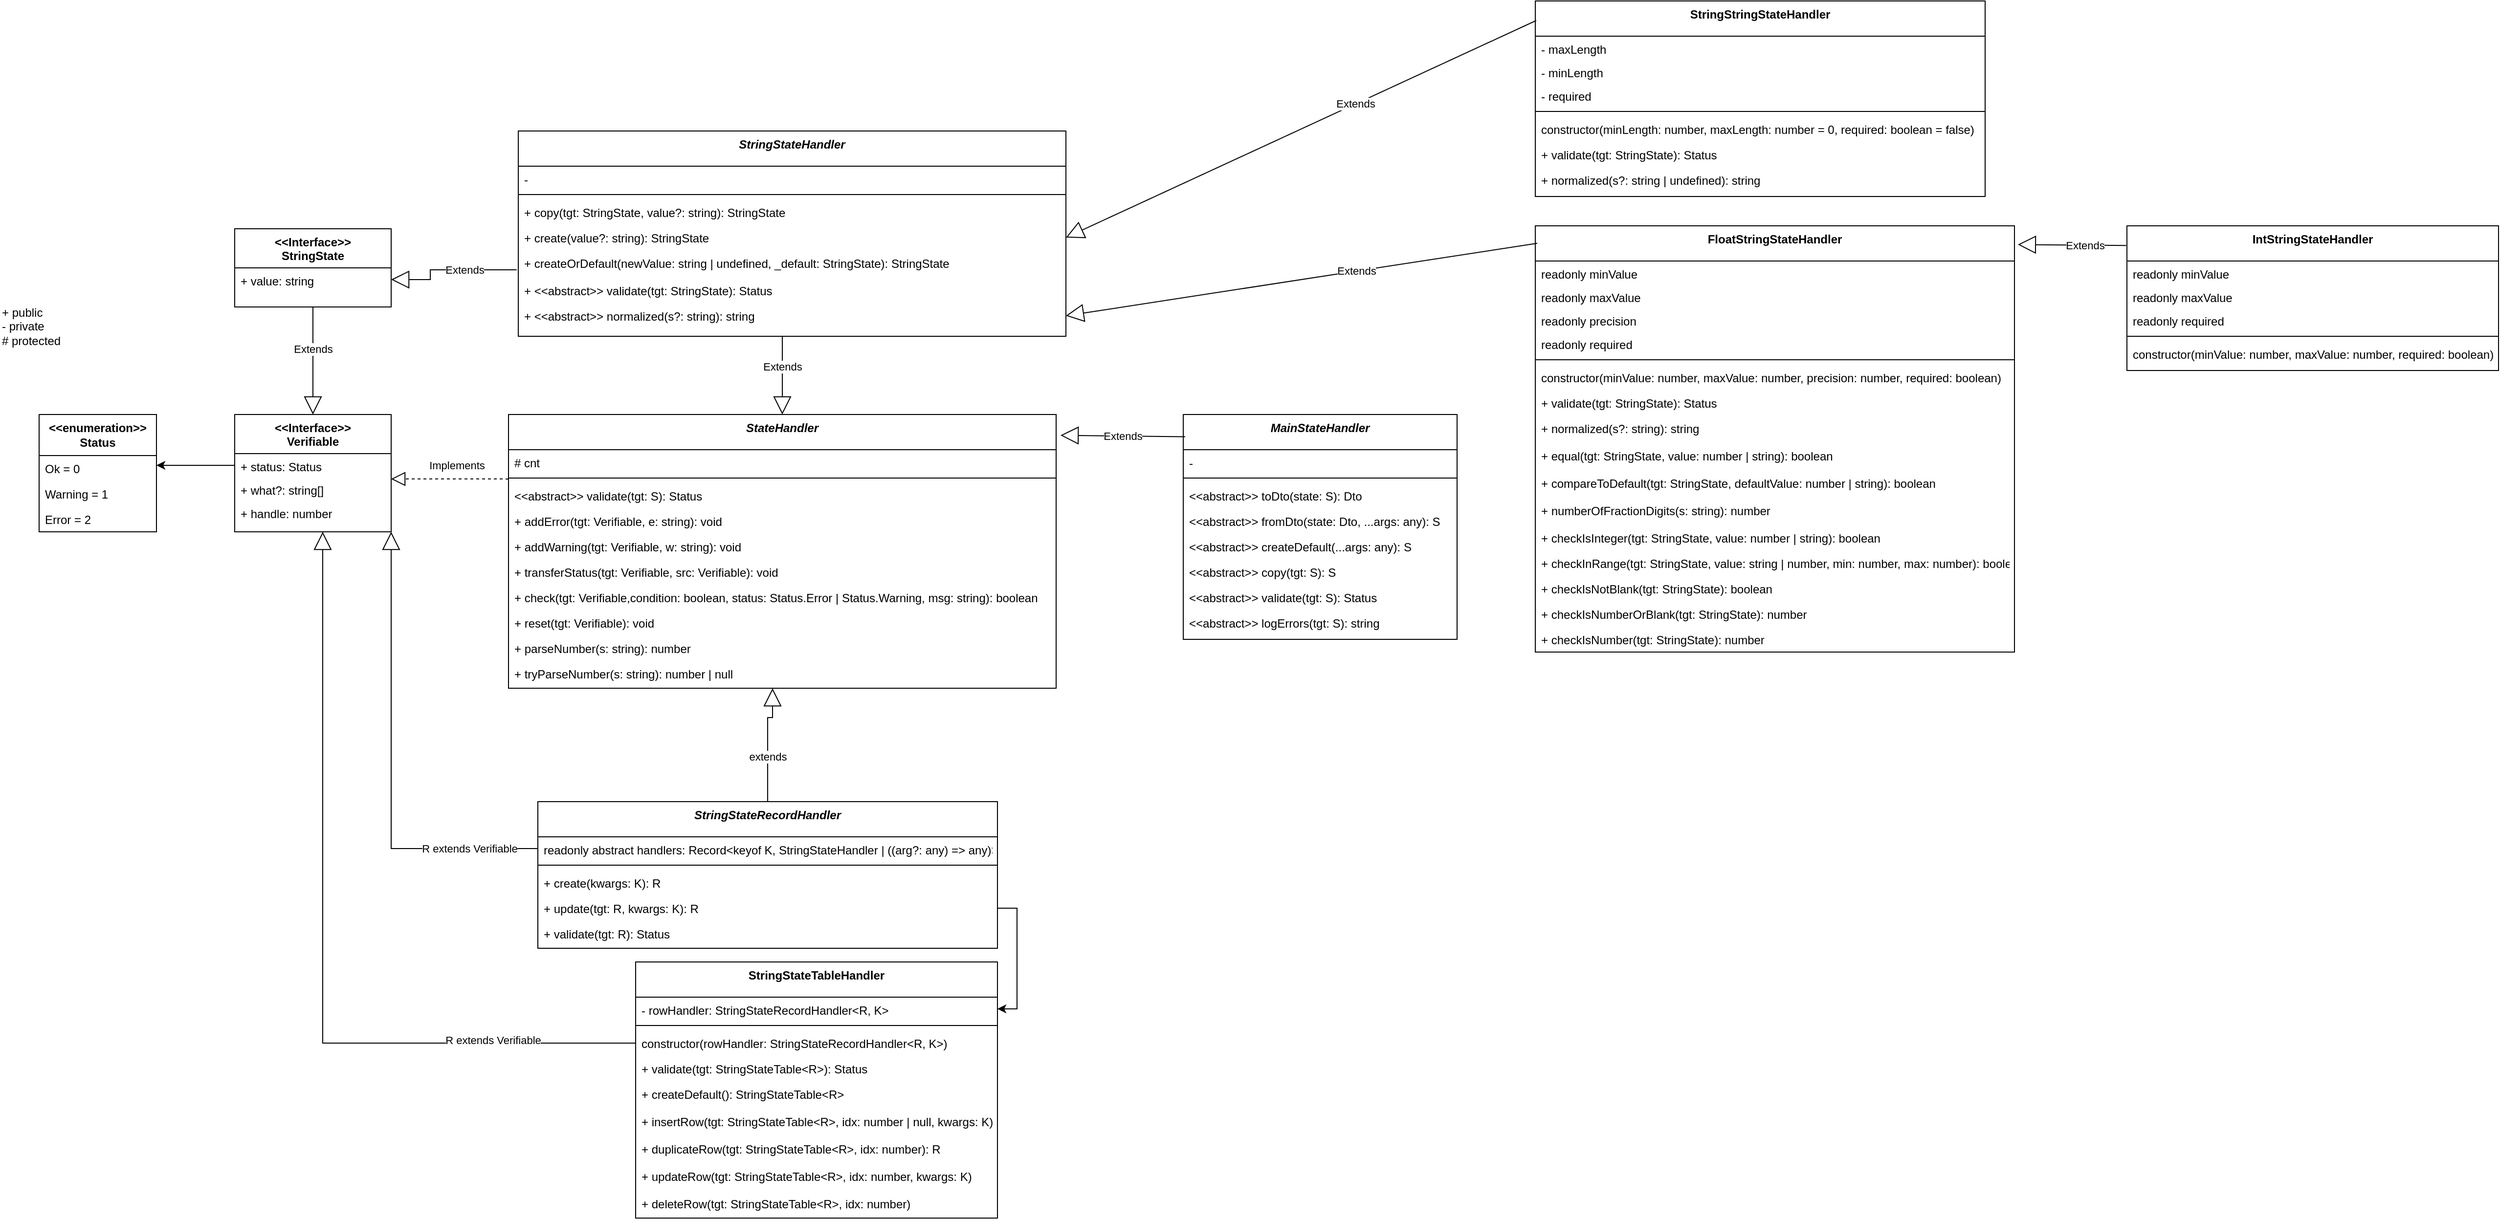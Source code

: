 <mxfile version="22.0.4" type="github" pages="2">
  <diagram id="C5RBs43oDa-KdzZeNtuy" name="База">
    <mxGraphModel dx="2607" dy="2542" grid="1" gridSize="10" guides="1" tooltips="1" connect="1" arrows="1" fold="1" page="1" pageScale="1" pageWidth="1654" pageHeight="1169" math="0" shadow="0">
      <root>
        <mxCell id="WIyWlLk6GJQsqaUBKTNV-0" />
        <mxCell id="WIyWlLk6GJQsqaUBKTNV-1" parent="WIyWlLk6GJQsqaUBKTNV-0" />
        <mxCell id="zkfFHV4jXpPFQw0GAbJ--0" value="StateHandler" style="swimlane;fontStyle=3;align=center;verticalAlign=top;childLayout=stackLayout;horizontal=1;startSize=36;horizontalStack=0;resizeParent=1;resizeLast=0;collapsible=1;marginBottom=0;rounded=0;shadow=0;strokeWidth=1;" parent="WIyWlLk6GJQsqaUBKTNV-1" vertex="1">
          <mxGeometry x="520" y="120" width="560" height="280" as="geometry">
            <mxRectangle x="-5" y="460" width="160" height="36" as="alternateBounds" />
          </mxGeometry>
        </mxCell>
        <mxCell id="zkfFHV4jXpPFQw0GAbJ--1" value="# cnt" style="text;align=left;verticalAlign=top;spacingLeft=4;spacingRight=4;overflow=hidden;rotatable=0;points=[[0,0.5],[1,0.5]];portConstraint=eastwest;" parent="zkfFHV4jXpPFQw0GAbJ--0" vertex="1">
          <mxGeometry y="36" width="560" height="24" as="geometry" />
        </mxCell>
        <mxCell id="zkfFHV4jXpPFQw0GAbJ--4" value="" style="line;html=1;strokeWidth=1;align=left;verticalAlign=middle;spacingTop=-1;spacingLeft=3;spacingRight=3;rotatable=0;labelPosition=right;points=[];portConstraint=eastwest;" parent="zkfFHV4jXpPFQw0GAbJ--0" vertex="1">
          <mxGeometry y="60" width="560" height="10" as="geometry" />
        </mxCell>
        <mxCell id="zkfFHV4jXpPFQw0GAbJ--5" value="&lt;&lt;abstract&gt;&gt; validate(tgt: S): Status" style="text;align=left;verticalAlign=top;spacingLeft=4;spacingRight=4;overflow=hidden;rotatable=0;points=[[0,0.5],[1,0.5]];portConstraint=eastwest;" parent="zkfFHV4jXpPFQw0GAbJ--0" vertex="1">
          <mxGeometry y="70" width="560" height="26" as="geometry" />
        </mxCell>
        <mxCell id="zqKWcog5aO0XvaUyvHrO-3" value="+ addError(tgt: Verifiable, e: string): void" style="text;align=left;verticalAlign=top;spacingLeft=4;spacingRight=4;overflow=hidden;rotatable=0;points=[[0,0.5],[1,0.5]];portConstraint=eastwest;" parent="zkfFHV4jXpPFQw0GAbJ--0" vertex="1">
          <mxGeometry y="96" width="560" height="26" as="geometry" />
        </mxCell>
        <mxCell id="zqKWcog5aO0XvaUyvHrO-4" value="+ addWarning(tgt: Verifiable, w: string): void" style="text;align=left;verticalAlign=top;spacingLeft=4;spacingRight=4;overflow=hidden;rotatable=0;points=[[0,0.5],[1,0.5]];portConstraint=eastwest;" parent="zkfFHV4jXpPFQw0GAbJ--0" vertex="1">
          <mxGeometry y="122" width="560" height="26" as="geometry" />
        </mxCell>
        <mxCell id="zqKWcog5aO0XvaUyvHrO-6" value="+ transferStatus(tgt: Verifiable, src: Verifiable): void" style="text;align=left;verticalAlign=top;spacingLeft=4;spacingRight=4;overflow=hidden;rotatable=0;points=[[0,0.5],[1,0.5]];portConstraint=eastwest;" parent="zkfFHV4jXpPFQw0GAbJ--0" vertex="1">
          <mxGeometry y="148" width="560" height="26" as="geometry" />
        </mxCell>
        <mxCell id="zqKWcog5aO0XvaUyvHrO-7" value="+ check(tgt: Verifiable,condition: boolean, status: Status.Error | Status.Warning, msg: string): boolean" style="text;align=left;verticalAlign=top;spacingLeft=4;spacingRight=4;overflow=hidden;rotatable=0;points=[[0,0.5],[1,0.5]];portConstraint=eastwest;" parent="zkfFHV4jXpPFQw0GAbJ--0" vertex="1">
          <mxGeometry y="174" width="560" height="26" as="geometry" />
        </mxCell>
        <mxCell id="zqKWcog5aO0XvaUyvHrO-8" value="+ reset(tgt: Verifiable): void" style="text;align=left;verticalAlign=top;spacingLeft=4;spacingRight=4;overflow=hidden;rotatable=0;points=[[0,0.5],[1,0.5]];portConstraint=eastwest;" parent="zkfFHV4jXpPFQw0GAbJ--0" vertex="1">
          <mxGeometry y="200" width="560" height="26" as="geometry" />
        </mxCell>
        <mxCell id="zqKWcog5aO0XvaUyvHrO-9" value="+ parseNumber(s: string): number" style="text;align=left;verticalAlign=top;spacingLeft=4;spacingRight=4;overflow=hidden;rotatable=0;points=[[0,0.5],[1,0.5]];portConstraint=eastwest;" parent="zkfFHV4jXpPFQw0GAbJ--0" vertex="1">
          <mxGeometry y="226" width="560" height="26" as="geometry" />
        </mxCell>
        <mxCell id="zqKWcog5aO0XvaUyvHrO-10" value="+ tryParseNumber(s: string): number | null" style="text;align=left;verticalAlign=top;spacingLeft=4;spacingRight=4;overflow=hidden;rotatable=0;points=[[0,0.5],[1,0.5]];portConstraint=eastwest;" parent="zkfFHV4jXpPFQw0GAbJ--0" vertex="1">
          <mxGeometry y="252" width="560" height="26" as="geometry" />
        </mxCell>
        <mxCell id="zqKWcog5aO0XvaUyvHrO-0" value="+ public&lt;br&gt;- private&lt;br&gt;# protected" style="text;html=1;align=left;verticalAlign=middle;resizable=0;points=[];autosize=1;strokeColor=none;fillColor=none;" parent="WIyWlLk6GJQsqaUBKTNV-1" vertex="1">
          <mxGeometry width="80" height="60" as="geometry" />
        </mxCell>
        <mxCell id="zqKWcog5aO0XvaUyvHrO-13" value="&lt;&lt;Interface&gt;&gt;&#xa;Verifiable" style="swimlane;fontStyle=1;align=center;verticalAlign=top;childLayout=stackLayout;horizontal=1;startSize=40;horizontalStack=0;resizeParent=1;resizeLast=0;collapsible=1;marginBottom=0;rounded=0;shadow=0;strokeWidth=1;" parent="WIyWlLk6GJQsqaUBKTNV-1" vertex="1">
          <mxGeometry x="240" y="120" width="160" height="120" as="geometry">
            <mxRectangle x="255" y="240" width="160" height="26" as="alternateBounds" />
          </mxGeometry>
        </mxCell>
        <mxCell id="zqKWcog5aO0XvaUyvHrO-24" value="+ status: Status" style="text;align=left;verticalAlign=top;spacingLeft=4;spacingRight=4;overflow=hidden;rotatable=0;points=[[0,0.5],[1,0.5]];portConstraint=eastwest;" parent="zqKWcog5aO0XvaUyvHrO-13" vertex="1">
          <mxGeometry y="40" width="160" height="24" as="geometry" />
        </mxCell>
        <mxCell id="zqKWcog5aO0XvaUyvHrO-25" value="+ what?: string[]" style="text;align=left;verticalAlign=top;spacingLeft=4;spacingRight=4;overflow=hidden;rotatable=0;points=[[0,0.5],[1,0.5]];portConstraint=eastwest;" parent="zqKWcog5aO0XvaUyvHrO-13" vertex="1">
          <mxGeometry y="64" width="160" height="24" as="geometry" />
        </mxCell>
        <mxCell id="zqKWcog5aO0XvaUyvHrO-14" value="+ handle: number" style="text;align=left;verticalAlign=top;spacingLeft=4;spacingRight=4;overflow=hidden;rotatable=0;points=[[0,0.5],[1,0.5]];portConstraint=eastwest;" parent="zqKWcog5aO0XvaUyvHrO-13" vertex="1">
          <mxGeometry y="88" width="160" height="24" as="geometry" />
        </mxCell>
        <mxCell id="zqKWcog5aO0XvaUyvHrO-29" value="&lt;b&gt;&amp;lt;&amp;lt;enumeration&amp;gt;&amp;gt;&lt;br&gt;Status&lt;/b&gt;" style="swimlane;fontStyle=0;childLayout=stackLayout;horizontal=1;startSize=42;fillColor=none;horizontalStack=0;resizeParent=1;resizeParentMax=0;resizeLast=0;collapsible=1;marginBottom=0;whiteSpace=wrap;html=1;" parent="WIyWlLk6GJQsqaUBKTNV-1" vertex="1">
          <mxGeometry x="40" y="120" width="120" height="120" as="geometry">
            <mxRectangle x="220" y="208" width="140" height="42" as="alternateBounds" />
          </mxGeometry>
        </mxCell>
        <mxCell id="zqKWcog5aO0XvaUyvHrO-30" value="Ok = 0" style="text;strokeColor=none;fillColor=none;align=left;verticalAlign=top;spacingLeft=4;spacingRight=4;overflow=hidden;rotatable=0;points=[[0,0.5],[1,0.5]];portConstraint=eastwest;whiteSpace=wrap;html=1;" parent="zqKWcog5aO0XvaUyvHrO-29" vertex="1">
          <mxGeometry y="42" width="120" height="26" as="geometry" />
        </mxCell>
        <mxCell id="zqKWcog5aO0XvaUyvHrO-31" value="Warning = 1" style="text;strokeColor=none;fillColor=none;align=left;verticalAlign=top;spacingLeft=4;spacingRight=4;overflow=hidden;rotatable=0;points=[[0,0.5],[1,0.5]];portConstraint=eastwest;whiteSpace=wrap;html=1;" parent="zqKWcog5aO0XvaUyvHrO-29" vertex="1">
          <mxGeometry y="68" width="120" height="26" as="geometry" />
        </mxCell>
        <mxCell id="zqKWcog5aO0XvaUyvHrO-32" value="Error = 2" style="text;strokeColor=none;fillColor=none;align=left;verticalAlign=top;spacingLeft=4;spacingRight=4;overflow=hidden;rotatable=0;points=[[0,0.5],[1,0.5]];portConstraint=eastwest;whiteSpace=wrap;html=1;" parent="zqKWcog5aO0XvaUyvHrO-29" vertex="1">
          <mxGeometry y="94" width="120" height="26" as="geometry" />
        </mxCell>
        <mxCell id="zpq8vRSItgAAJAuEnpTP-1" value="StringStateHandler" style="swimlane;fontStyle=3;align=center;verticalAlign=top;childLayout=stackLayout;horizontal=1;startSize=36;horizontalStack=0;resizeParent=1;resizeLast=0;collapsible=1;marginBottom=0;rounded=0;shadow=0;strokeWidth=1;" parent="WIyWlLk6GJQsqaUBKTNV-1" vertex="1">
          <mxGeometry x="530" y="-170" width="560" height="210" as="geometry">
            <mxRectangle x="-5" y="460" width="160" height="36" as="alternateBounds" />
          </mxGeometry>
        </mxCell>
        <mxCell id="zpq8vRSItgAAJAuEnpTP-2" value="-" style="text;align=left;verticalAlign=top;spacingLeft=4;spacingRight=4;overflow=hidden;rotatable=0;points=[[0,0.5],[1,0.5]];portConstraint=eastwest;" parent="zpq8vRSItgAAJAuEnpTP-1" vertex="1">
          <mxGeometry y="36" width="560" height="24" as="geometry" />
        </mxCell>
        <mxCell id="zpq8vRSItgAAJAuEnpTP-3" value="" style="line;html=1;strokeWidth=1;align=left;verticalAlign=middle;spacingTop=-1;spacingLeft=3;spacingRight=3;rotatable=0;labelPosition=right;points=[];portConstraint=eastwest;" parent="zpq8vRSItgAAJAuEnpTP-1" vertex="1">
          <mxGeometry y="60" width="560" height="10" as="geometry" />
        </mxCell>
        <mxCell id="zpq8vRSItgAAJAuEnpTP-4" value="+ copy(tgt: StringState, value?: string): StringState" style="text;align=left;verticalAlign=top;spacingLeft=4;spacingRight=4;overflow=hidden;rotatable=0;points=[[0,0.5],[1,0.5]];portConstraint=eastwest;" parent="zpq8vRSItgAAJAuEnpTP-1" vertex="1">
          <mxGeometry y="70" width="560" height="26" as="geometry" />
        </mxCell>
        <mxCell id="zpq8vRSItgAAJAuEnpTP-40" value="+ create(value?: string): StringState" style="text;align=left;verticalAlign=top;spacingLeft=4;spacingRight=4;overflow=hidden;rotatable=0;points=[[0,0.5],[1,0.5]];portConstraint=eastwest;" parent="zpq8vRSItgAAJAuEnpTP-1" vertex="1">
          <mxGeometry y="96" width="560" height="26" as="geometry" />
        </mxCell>
        <mxCell id="zpq8vRSItgAAJAuEnpTP-41" value="+ createOrDefault(newValue: string | undefined, _default: StringState): StringState" style="text;align=left;verticalAlign=top;spacingLeft=4;spacingRight=4;overflow=hidden;rotatable=0;points=[[0,0.5],[1,0.5]];portConstraint=eastwest;" parent="zpq8vRSItgAAJAuEnpTP-1" vertex="1">
          <mxGeometry y="122" width="560" height="28" as="geometry" />
        </mxCell>
        <mxCell id="zpq8vRSItgAAJAuEnpTP-42" value="+ &lt;&lt;abstract&gt;&gt; validate(tgt: StringState): Status" style="text;align=left;verticalAlign=top;spacingLeft=4;spacingRight=4;overflow=hidden;rotatable=0;points=[[0,0.5],[1,0.5]];portConstraint=eastwest;" parent="zpq8vRSItgAAJAuEnpTP-1" vertex="1">
          <mxGeometry y="150" width="560" height="26" as="geometry" />
        </mxCell>
        <mxCell id="zpq8vRSItgAAJAuEnpTP-13" value="+ &lt;&lt;abstract&gt;&gt; normalized(s?: string): string" style="text;align=left;verticalAlign=top;spacingLeft=4;spacingRight=4;overflow=hidden;rotatable=0;points=[[0,0.5],[1,0.5]];portConstraint=eastwest;" parent="zpq8vRSItgAAJAuEnpTP-1" vertex="1">
          <mxGeometry y="176" width="560" height="26" as="geometry" />
        </mxCell>
        <mxCell id="zpq8vRSItgAAJAuEnpTP-22" value="&lt;&lt;Interface&gt;&gt;&#xa;StringState" style="swimlane;fontStyle=1;align=center;verticalAlign=top;childLayout=stackLayout;horizontal=1;startSize=40;horizontalStack=0;resizeParent=1;resizeLast=0;collapsible=1;marginBottom=0;rounded=0;shadow=0;strokeWidth=1;" parent="WIyWlLk6GJQsqaUBKTNV-1" vertex="1">
          <mxGeometry x="240" y="-70" width="160" height="80" as="geometry">
            <mxRectangle x="720" y="863" width="160" height="40" as="alternateBounds" />
          </mxGeometry>
        </mxCell>
        <mxCell id="zpq8vRSItgAAJAuEnpTP-23" value="+ value: string" style="text;align=left;verticalAlign=top;spacingLeft=4;spacingRight=4;overflow=hidden;rotatable=0;points=[[0,0.5],[1,0.5]];portConstraint=eastwest;" parent="zpq8vRSItgAAJAuEnpTP-22" vertex="1">
          <mxGeometry y="40" width="160" height="24" as="geometry" />
        </mxCell>
        <mxCell id="mDlujh2QaSkVrH4Tr2XT-2" value="" style="endArrow=block;dashed=1;endFill=0;endSize=12;html=1;rounded=0;edgeStyle=orthogonalEdgeStyle;" parent="WIyWlLk6GJQsqaUBKTNV-1" edge="1">
          <mxGeometry width="160" relative="1" as="geometry">
            <mxPoint x="520" y="185.94" as="sourcePoint" />
            <mxPoint x="400" y="185.94" as="targetPoint" />
            <Array as="points">
              <mxPoint x="460" y="185.94" />
              <mxPoint x="460" y="185.94" />
            </Array>
          </mxGeometry>
        </mxCell>
        <mxCell id="mDlujh2QaSkVrH4Tr2XT-4" value="Implements" style="edgeLabel;html=1;align=center;verticalAlign=middle;resizable=0;points=[];" parent="mDlujh2QaSkVrH4Tr2XT-2" vertex="1" connectable="0">
          <mxGeometry x="-0.112" y="1" relative="1" as="geometry">
            <mxPoint y="-15" as="offset" />
          </mxGeometry>
        </mxCell>
        <mxCell id="mDlujh2QaSkVrH4Tr2XT-3" value="Extends" style="endArrow=block;endSize=16;endFill=0;html=1;rounded=0;entryX=0.5;entryY=0;entryDx=0;entryDy=0;" parent="WIyWlLk6GJQsqaUBKTNV-1" target="zkfFHV4jXpPFQw0GAbJ--0" edge="1">
          <mxGeometry x="-0.231" width="160" relative="1" as="geometry">
            <mxPoint x="800" y="40" as="sourcePoint" />
            <mxPoint x="810" y="410" as="targetPoint" />
            <mxPoint as="offset" />
          </mxGeometry>
        </mxCell>
        <mxCell id="mDlujh2QaSkVrH4Tr2XT-8" value="Extends" style="endArrow=block;endSize=16;endFill=0;html=1;rounded=0;edgeStyle=orthogonalEdgeStyle;exitX=0.5;exitY=1;exitDx=0;exitDy=0;" parent="WIyWlLk6GJQsqaUBKTNV-1" source="zpq8vRSItgAAJAuEnpTP-22" edge="1">
          <mxGeometry x="-0.231" width="160" relative="1" as="geometry">
            <mxPoint x="240" y="300" as="sourcePoint" />
            <mxPoint x="320" y="120" as="targetPoint" />
            <mxPoint as="offset" />
            <Array as="points">
              <mxPoint x="320" y="60" />
              <mxPoint x="320" y="60" />
            </Array>
          </mxGeometry>
        </mxCell>
        <mxCell id="zqKWcog5aO0XvaUyvHrO-28" style="edgeStyle=orthogonalEdgeStyle;rounded=0;orthogonalLoop=1;jettySize=auto;html=1;" parent="WIyWlLk6GJQsqaUBKTNV-1" source="zqKWcog5aO0XvaUyvHrO-24" edge="1">
          <mxGeometry relative="1" as="geometry">
            <mxPoint x="160" y="172" as="targetPoint" />
            <Array as="points">
              <mxPoint x="160" y="172" />
            </Array>
          </mxGeometry>
        </mxCell>
        <mxCell id="RHHcvnVVeXEGe-ZPyuKG-0" value="StringStateRecordHandler" style="swimlane;fontStyle=3;align=center;verticalAlign=top;childLayout=stackLayout;horizontal=1;startSize=36;horizontalStack=0;resizeParent=1;resizeLast=0;collapsible=1;marginBottom=0;rounded=0;shadow=0;strokeWidth=1;" parent="WIyWlLk6GJQsqaUBKTNV-1" vertex="1">
          <mxGeometry x="550" y="516" width="470" height="150" as="geometry">
            <mxRectangle x="-5" y="460" width="160" height="36" as="alternateBounds" />
          </mxGeometry>
        </mxCell>
        <mxCell id="RHHcvnVVeXEGe-ZPyuKG-1" value="readonly abstract handlers: Record&lt;keyof K, StringStateHandler | ((arg?: any) =&gt; any)&gt;" style="text;align=left;verticalAlign=top;spacingLeft=4;spacingRight=4;overflow=hidden;rotatable=0;points=[[0,0.5],[1,0.5]];portConstraint=eastwest;" parent="RHHcvnVVeXEGe-ZPyuKG-0" vertex="1">
          <mxGeometry y="36" width="470" height="24" as="geometry" />
        </mxCell>
        <mxCell id="RHHcvnVVeXEGe-ZPyuKG-2" value="" style="line;html=1;strokeWidth=1;align=left;verticalAlign=middle;spacingTop=-1;spacingLeft=3;spacingRight=3;rotatable=0;labelPosition=right;points=[];portConstraint=eastwest;" parent="RHHcvnVVeXEGe-ZPyuKG-0" vertex="1">
          <mxGeometry y="60" width="470" height="10" as="geometry" />
        </mxCell>
        <mxCell id="RHHcvnVVeXEGe-ZPyuKG-3" value="+ create(kwargs: K): R" style="text;align=left;verticalAlign=top;spacingLeft=4;spacingRight=4;overflow=hidden;rotatable=0;points=[[0,0.5],[1,0.5]];portConstraint=eastwest;" parent="RHHcvnVVeXEGe-ZPyuKG-0" vertex="1">
          <mxGeometry y="70" width="470" height="26" as="geometry" />
        </mxCell>
        <mxCell id="RHHcvnVVeXEGe-ZPyuKG-4" value="+ update(tgt: R, kwargs: K): R" style="text;align=left;verticalAlign=top;spacingLeft=4;spacingRight=4;overflow=hidden;rotatable=0;points=[[0,0.5],[1,0.5]];portConstraint=eastwest;" parent="RHHcvnVVeXEGe-ZPyuKG-0" vertex="1">
          <mxGeometry y="96" width="470" height="26" as="geometry" />
        </mxCell>
        <mxCell id="RHHcvnVVeXEGe-ZPyuKG-5" value="+ validate(tgt: R): Status" style="text;align=left;verticalAlign=top;spacingLeft=4;spacingRight=4;overflow=hidden;rotatable=0;points=[[0,0.5],[1,0.5]];portConstraint=eastwest;" parent="RHHcvnVVeXEGe-ZPyuKG-0" vertex="1">
          <mxGeometry y="122" width="470" height="28" as="geometry" />
        </mxCell>
        <mxCell id="RHHcvnVVeXEGe-ZPyuKG-13" value="R extends Verifiable" style="endArrow=block;endSize=16;endFill=0;html=1;rounded=0;edgeStyle=orthogonalEdgeStyle;exitX=0;exitY=0.5;exitDx=0;exitDy=0;entryX=1;entryY=1;entryDx=0;entryDy=0;" parent="WIyWlLk6GJQsqaUBKTNV-1" source="RHHcvnVVeXEGe-ZPyuKG-1" target="zqKWcog5aO0XvaUyvHrO-13" edge="1">
          <mxGeometry x="-0.705" width="160" relative="1" as="geometry">
            <mxPoint x="238.57" y="920" as="sourcePoint" />
            <mxPoint x="130" y="630" as="targetPoint" />
            <mxPoint as="offset" />
            <Array as="points">
              <mxPoint x="400" y="564" />
            </Array>
          </mxGeometry>
        </mxCell>
        <mxCell id="P-u9-j0PSRYH5Cga72Mo-1" value="extends" style="endArrow=block;endSize=16;endFill=0;html=1;rounded=0;edgeStyle=orthogonalEdgeStyle;exitX=0.5;exitY=0;exitDx=0;exitDy=0;" parent="WIyWlLk6GJQsqaUBKTNV-1" source="RHHcvnVVeXEGe-ZPyuKG-0" edge="1">
          <mxGeometry x="-0.231" width="160" relative="1" as="geometry">
            <mxPoint x="530" y="918" as="sourcePoint" />
            <mxPoint x="790" y="400" as="targetPoint" />
            <mxPoint as="offset" />
            <Array as="points">
              <mxPoint x="785" y="430" />
              <mxPoint x="790" y="430" />
            </Array>
          </mxGeometry>
        </mxCell>
        <mxCell id="P-u9-j0PSRYH5Cga72Mo-2" value="StringStateTableHandler" style="swimlane;fontStyle=1;align=center;verticalAlign=top;childLayout=stackLayout;horizontal=1;startSize=36;horizontalStack=0;resizeParent=1;resizeLast=0;collapsible=1;marginBottom=0;rounded=0;shadow=0;strokeWidth=1;" parent="WIyWlLk6GJQsqaUBKTNV-1" vertex="1">
          <mxGeometry x="650" y="680" width="370" height="262" as="geometry">
            <mxRectangle x="-5" y="460" width="160" height="36" as="alternateBounds" />
          </mxGeometry>
        </mxCell>
        <mxCell id="P-u9-j0PSRYH5Cga72Mo-3" value="- rowHandler: StringStateRecordHandler&lt;R, K&gt;" style="text;align=left;verticalAlign=top;spacingLeft=4;spacingRight=4;overflow=hidden;rotatable=0;points=[[0,0.5],[1,0.5]];portConstraint=eastwest;" parent="P-u9-j0PSRYH5Cga72Mo-2" vertex="1">
          <mxGeometry y="36" width="370" height="24" as="geometry" />
        </mxCell>
        <mxCell id="P-u9-j0PSRYH5Cga72Mo-4" value="" style="line;html=1;strokeWidth=1;align=left;verticalAlign=middle;spacingTop=-1;spacingLeft=3;spacingRight=3;rotatable=0;labelPosition=right;points=[];portConstraint=eastwest;" parent="P-u9-j0PSRYH5Cga72Mo-2" vertex="1">
          <mxGeometry y="60" width="370" height="10" as="geometry" />
        </mxCell>
        <mxCell id="P-u9-j0PSRYH5Cga72Mo-5" value="constructor(rowHandler: StringStateRecordHandler&lt;R, K&gt;)" style="text;align=left;verticalAlign=top;spacingLeft=4;spacingRight=4;overflow=hidden;rotatable=0;points=[[0,0.5],[1,0.5]];portConstraint=eastwest;" parent="P-u9-j0PSRYH5Cga72Mo-2" vertex="1">
          <mxGeometry y="70" width="370" height="26" as="geometry" />
        </mxCell>
        <mxCell id="P-u9-j0PSRYH5Cga72Mo-6" value="+ validate(tgt: StringStateTable&lt;R&gt;): Status" style="text;align=left;verticalAlign=top;spacingLeft=4;spacingRight=4;overflow=hidden;rotatable=0;points=[[0,0.5],[1,0.5]];portConstraint=eastwest;" parent="P-u9-j0PSRYH5Cga72Mo-2" vertex="1">
          <mxGeometry y="96" width="370" height="26" as="geometry" />
        </mxCell>
        <mxCell id="P-u9-j0PSRYH5Cga72Mo-7" value="+ createDefault(): StringStateTable&lt;R&gt;" style="text;align=left;verticalAlign=top;spacingLeft=4;spacingRight=4;overflow=hidden;rotatable=0;points=[[0,0.5],[1,0.5]];portConstraint=eastwest;" parent="P-u9-j0PSRYH5Cga72Mo-2" vertex="1">
          <mxGeometry y="122" width="370" height="28" as="geometry" />
        </mxCell>
        <mxCell id="P-u9-j0PSRYH5Cga72Mo-10" value="+ insertRow(tgt: StringStateTable&lt;R&gt;, idx: number | null, kwargs: K): R" style="text;align=left;verticalAlign=top;spacingLeft=4;spacingRight=4;overflow=hidden;rotatable=0;points=[[0,0.5],[1,0.5]];portConstraint=eastwest;" parent="P-u9-j0PSRYH5Cga72Mo-2" vertex="1">
          <mxGeometry y="150" width="370" height="28" as="geometry" />
        </mxCell>
        <mxCell id="P-u9-j0PSRYH5Cga72Mo-11" value="+ duplicateRow(tgt: StringStateTable&lt;R&gt;, idx: number): R" style="text;align=left;verticalAlign=top;spacingLeft=4;spacingRight=4;overflow=hidden;rotatable=0;points=[[0,0.5],[1,0.5]];portConstraint=eastwest;" parent="P-u9-j0PSRYH5Cga72Mo-2" vertex="1">
          <mxGeometry y="178" width="370" height="28" as="geometry" />
        </mxCell>
        <mxCell id="P-u9-j0PSRYH5Cga72Mo-12" value="+ updateRow(tgt: StringStateTable&lt;R&gt;, idx: number, kwargs: K)" style="text;align=left;verticalAlign=top;spacingLeft=4;spacingRight=4;overflow=hidden;rotatable=0;points=[[0,0.5],[1,0.5]];portConstraint=eastwest;" parent="P-u9-j0PSRYH5Cga72Mo-2" vertex="1">
          <mxGeometry y="206" width="370" height="28" as="geometry" />
        </mxCell>
        <mxCell id="P-u9-j0PSRYH5Cga72Mo-13" value="+ deleteRow(tgt: StringStateTable&lt;R&gt;, idx: number)" style="text;align=left;verticalAlign=top;spacingLeft=4;spacingRight=4;overflow=hidden;rotatable=0;points=[[0,0.5],[1,0.5]];portConstraint=eastwest;" parent="P-u9-j0PSRYH5Cga72Mo-2" vertex="1">
          <mxGeometry y="234" width="370" height="28" as="geometry" />
        </mxCell>
        <mxCell id="P-u9-j0PSRYH5Cga72Mo-8" value="R extends Verifiable" style="endArrow=block;endSize=16;endFill=0;html=1;rounded=0;edgeStyle=orthogonalEdgeStyle;exitX=0;exitY=0.5;exitDx=0;exitDy=0;" parent="WIyWlLk6GJQsqaUBKTNV-1" source="P-u9-j0PSRYH5Cga72Mo-5" edge="1">
          <mxGeometry x="-0.654" y="-3" width="160" relative="1" as="geometry">
            <mxPoint x="530" y="918" as="sourcePoint" />
            <mxPoint x="330" y="240" as="targetPoint" />
            <mxPoint as="offset" />
            <Array as="points">
              <mxPoint x="330" y="763" />
              <mxPoint x="330" y="240" />
            </Array>
          </mxGeometry>
        </mxCell>
        <mxCell id="P-u9-j0PSRYH5Cga72Mo-14" value="StringStringStateHandler" style="swimlane;fontStyle=1;align=center;verticalAlign=top;childLayout=stackLayout;horizontal=1;startSize=36;horizontalStack=0;resizeParent=1;resizeLast=0;collapsible=1;marginBottom=0;rounded=0;shadow=0;strokeWidth=1;" parent="WIyWlLk6GJQsqaUBKTNV-1" vertex="1">
          <mxGeometry x="1570" y="-303" width="460" height="200" as="geometry">
            <mxRectangle x="-5" y="460" width="160" height="36" as="alternateBounds" />
          </mxGeometry>
        </mxCell>
        <mxCell id="P-u9-j0PSRYH5Cga72Mo-15" value="- maxLength" style="text;align=left;verticalAlign=top;spacingLeft=4;spacingRight=4;overflow=hidden;rotatable=0;points=[[0,0.5],[1,0.5]];portConstraint=eastwest;" parent="P-u9-j0PSRYH5Cga72Mo-14" vertex="1">
          <mxGeometry y="36" width="460" height="24" as="geometry" />
        </mxCell>
        <mxCell id="P-u9-j0PSRYH5Cga72Mo-29" value="- minLength" style="text;align=left;verticalAlign=top;spacingLeft=4;spacingRight=4;overflow=hidden;rotatable=0;points=[[0,0.5],[1,0.5]];portConstraint=eastwest;" parent="P-u9-j0PSRYH5Cga72Mo-14" vertex="1">
          <mxGeometry y="60" width="460" height="24" as="geometry" />
        </mxCell>
        <mxCell id="P-u9-j0PSRYH5Cga72Mo-30" value="- required" style="text;align=left;verticalAlign=top;spacingLeft=4;spacingRight=4;overflow=hidden;rotatable=0;points=[[0,0.5],[1,0.5]];portConstraint=eastwest;" parent="P-u9-j0PSRYH5Cga72Mo-14" vertex="1">
          <mxGeometry y="84" width="460" height="24" as="geometry" />
        </mxCell>
        <mxCell id="P-u9-j0PSRYH5Cga72Mo-16" value="" style="line;html=1;strokeWidth=1;align=left;verticalAlign=middle;spacingTop=-1;spacingLeft=3;spacingRight=3;rotatable=0;labelPosition=right;points=[];portConstraint=eastwest;" parent="P-u9-j0PSRYH5Cga72Mo-14" vertex="1">
          <mxGeometry y="108" width="460" height="10" as="geometry" />
        </mxCell>
        <mxCell id="P-u9-j0PSRYH5Cga72Mo-17" value="constructor(minLength: number, maxLength: number = 0, required: boolean = false)" style="text;align=left;verticalAlign=top;spacingLeft=4;spacingRight=4;overflow=hidden;rotatable=0;points=[[0,0.5],[1,0.5]];portConstraint=eastwest;" parent="P-u9-j0PSRYH5Cga72Mo-14" vertex="1">
          <mxGeometry y="118" width="460" height="26" as="geometry" />
        </mxCell>
        <mxCell id="P-u9-j0PSRYH5Cga72Mo-18" value="+ validate(tgt: StringState): Status" style="text;align=left;verticalAlign=top;spacingLeft=4;spacingRight=4;overflow=hidden;rotatable=0;points=[[0,0.5],[1,0.5]];portConstraint=eastwest;" parent="P-u9-j0PSRYH5Cga72Mo-14" vertex="1">
          <mxGeometry y="144" width="460" height="26" as="geometry" />
        </mxCell>
        <mxCell id="P-u9-j0PSRYH5Cga72Mo-19" value="+ normalized(s?: string | undefined): string" style="text;align=left;verticalAlign=top;spacingLeft=4;spacingRight=4;overflow=hidden;rotatable=0;points=[[0,0.5],[1,0.5]];portConstraint=eastwest;" parent="P-u9-j0PSRYH5Cga72Mo-14" vertex="1">
          <mxGeometry y="170" width="460" height="28" as="geometry" />
        </mxCell>
        <mxCell id="P-u9-j0PSRYH5Cga72Mo-28" value="Extends" style="endArrow=block;endSize=16;endFill=0;html=1;rounded=0;exitX=0.002;exitY=0.1;exitDx=0;exitDy=0;entryX=1;entryY=0.5;entryDx=0;entryDy=0;exitPerimeter=0;" parent="WIyWlLk6GJQsqaUBKTNV-1" source="P-u9-j0PSRYH5Cga72Mo-14" target="zpq8vRSItgAAJAuEnpTP-40" edge="1">
          <mxGeometry x="-0.231" width="160" relative="1" as="geometry">
            <mxPoint x="1200" y="677" as="sourcePoint" />
            <mxPoint x="1240" y="400" as="targetPoint" />
            <mxPoint as="offset" />
          </mxGeometry>
        </mxCell>
        <mxCell id="P-u9-j0PSRYH5Cga72Mo-31" style="edgeStyle=orthogonalEdgeStyle;rounded=0;orthogonalLoop=1;jettySize=auto;html=1;entryX=1;entryY=0.5;entryDx=0;entryDy=0;" parent="WIyWlLk6GJQsqaUBKTNV-1" source="RHHcvnVVeXEGe-ZPyuKG-4" target="P-u9-j0PSRYH5Cga72Mo-3" edge="1">
          <mxGeometry relative="1" as="geometry" />
        </mxCell>
        <mxCell id="P-u9-j0PSRYH5Cga72Mo-32" value="FloatStringStateHandler" style="swimlane;fontStyle=1;align=center;verticalAlign=top;childLayout=stackLayout;horizontal=1;startSize=36;horizontalStack=0;resizeParent=1;resizeLast=0;collapsible=1;marginBottom=0;rounded=0;shadow=0;strokeWidth=1;" parent="WIyWlLk6GJQsqaUBKTNV-1" vertex="1">
          <mxGeometry x="1570" y="-73" width="490" height="436" as="geometry">
            <mxRectangle x="-5" y="460" width="160" height="36" as="alternateBounds" />
          </mxGeometry>
        </mxCell>
        <mxCell id="P-u9-j0PSRYH5Cga72Mo-33" value="readonly minValue" style="text;align=left;verticalAlign=top;spacingLeft=4;spacingRight=4;overflow=hidden;rotatable=0;points=[[0,0.5],[1,0.5]];portConstraint=eastwest;" parent="P-u9-j0PSRYH5Cga72Mo-32" vertex="1">
          <mxGeometry y="36" width="490" height="24" as="geometry" />
        </mxCell>
        <mxCell id="P-u9-j0PSRYH5Cga72Mo-34" value="readonly maxValue" style="text;align=left;verticalAlign=top;spacingLeft=4;spacingRight=4;overflow=hidden;rotatable=0;points=[[0,0.5],[1,0.5]];portConstraint=eastwest;" parent="P-u9-j0PSRYH5Cga72Mo-32" vertex="1">
          <mxGeometry y="60" width="490" height="24" as="geometry" />
        </mxCell>
        <mxCell id="P-u9-j0PSRYH5Cga72Mo-35" value="readonly precision" style="text;align=left;verticalAlign=top;spacingLeft=4;spacingRight=4;overflow=hidden;rotatable=0;points=[[0,0.5],[1,0.5]];portConstraint=eastwest;" parent="P-u9-j0PSRYH5Cga72Mo-32" vertex="1">
          <mxGeometry y="84" width="490" height="24" as="geometry" />
        </mxCell>
        <mxCell id="P-u9-j0PSRYH5Cga72Mo-40" value="readonly required" style="text;align=left;verticalAlign=top;spacingLeft=4;spacingRight=4;overflow=hidden;rotatable=0;points=[[0,0.5],[1,0.5]];portConstraint=eastwest;" parent="P-u9-j0PSRYH5Cga72Mo-32" vertex="1">
          <mxGeometry y="108" width="490" height="24" as="geometry" />
        </mxCell>
        <mxCell id="P-u9-j0PSRYH5Cga72Mo-36" value="" style="line;html=1;strokeWidth=1;align=left;verticalAlign=middle;spacingTop=-1;spacingLeft=3;spacingRight=3;rotatable=0;labelPosition=right;points=[];portConstraint=eastwest;" parent="P-u9-j0PSRYH5Cga72Mo-32" vertex="1">
          <mxGeometry y="132" width="490" height="10" as="geometry" />
        </mxCell>
        <mxCell id="P-u9-j0PSRYH5Cga72Mo-37" value="constructor(minValue: number, maxValue: number, precision: number, required: boolean)" style="text;align=left;verticalAlign=top;spacingLeft=4;spacingRight=4;overflow=hidden;rotatable=0;points=[[0,0.5],[1,0.5]];portConstraint=eastwest;" parent="P-u9-j0PSRYH5Cga72Mo-32" vertex="1">
          <mxGeometry y="142" width="490" height="26" as="geometry" />
        </mxCell>
        <mxCell id="P-u9-j0PSRYH5Cga72Mo-38" value="+ validate(tgt: StringState): Status" style="text;align=left;verticalAlign=top;spacingLeft=4;spacingRight=4;overflow=hidden;rotatable=0;points=[[0,0.5],[1,0.5]];portConstraint=eastwest;" parent="P-u9-j0PSRYH5Cga72Mo-32" vertex="1">
          <mxGeometry y="168" width="490" height="26" as="geometry" />
        </mxCell>
        <mxCell id="P-u9-j0PSRYH5Cga72Mo-39" value="+ normalized(s?: string): string" style="text;align=left;verticalAlign=top;spacingLeft=4;spacingRight=4;overflow=hidden;rotatable=0;points=[[0,0.5],[1,0.5]];portConstraint=eastwest;" parent="P-u9-j0PSRYH5Cga72Mo-32" vertex="1">
          <mxGeometry y="194" width="490" height="28" as="geometry" />
        </mxCell>
        <mxCell id="P-u9-j0PSRYH5Cga72Mo-42" value="+ equal(tgt: StringState, value: number | string): boolean" style="text;align=left;verticalAlign=top;spacingLeft=4;spacingRight=4;overflow=hidden;rotatable=0;points=[[0,0.5],[1,0.5]];portConstraint=eastwest;" parent="P-u9-j0PSRYH5Cga72Mo-32" vertex="1">
          <mxGeometry y="222" width="490" height="28" as="geometry" />
        </mxCell>
        <mxCell id="P-u9-j0PSRYH5Cga72Mo-43" value="+ compareToDefault(tgt: StringState, defaultValue: number | string): boolean " style="text;align=left;verticalAlign=top;spacingLeft=4;spacingRight=4;overflow=hidden;rotatable=0;points=[[0,0.5],[1,0.5]];portConstraint=eastwest;" parent="P-u9-j0PSRYH5Cga72Mo-32" vertex="1">
          <mxGeometry y="250" width="490" height="28" as="geometry" />
        </mxCell>
        <mxCell id="P-u9-j0PSRYH5Cga72Mo-44" value="+ numberOfFractionDigits(s: string): number" style="text;align=left;verticalAlign=top;spacingLeft=4;spacingRight=4;overflow=hidden;rotatable=0;points=[[0,0.5],[1,0.5]];portConstraint=eastwest;" parent="P-u9-j0PSRYH5Cga72Mo-32" vertex="1">
          <mxGeometry y="278" width="490" height="28" as="geometry" />
        </mxCell>
        <mxCell id="zpq8vRSItgAAJAuEnpTP-47" value="+ checkIsInteger(tgt: StringState, value: number | string): boolean" style="text;align=left;verticalAlign=top;spacingLeft=4;spacingRight=4;overflow=hidden;rotatable=0;points=[[0,0.5],[1,0.5]];portConstraint=eastwest;" parent="P-u9-j0PSRYH5Cga72Mo-32" vertex="1">
          <mxGeometry y="306" width="490" height="26" as="geometry" />
        </mxCell>
        <mxCell id="zpq8vRSItgAAJAuEnpTP-46" value="+ checkInRange(tgt: StringState, value: string | number, min: number, max: number): boolean" style="text;align=left;verticalAlign=top;spacingLeft=4;spacingRight=4;overflow=hidden;rotatable=0;points=[[0,0.5],[1,0.5]];portConstraint=eastwest;" parent="P-u9-j0PSRYH5Cga72Mo-32" vertex="1">
          <mxGeometry y="332" width="490" height="26" as="geometry" />
        </mxCell>
        <mxCell id="zpq8vRSItgAAJAuEnpTP-45" value="+ checkIsNotBlank(tgt: StringState): boolean" style="text;align=left;verticalAlign=top;spacingLeft=4;spacingRight=4;overflow=hidden;rotatable=0;points=[[0,0.5],[1,0.5]];portConstraint=eastwest;" parent="P-u9-j0PSRYH5Cga72Mo-32" vertex="1">
          <mxGeometry y="358" width="490" height="26" as="geometry" />
        </mxCell>
        <mxCell id="zpq8vRSItgAAJAuEnpTP-44" value="+ checkIsNumberOrBlank(tgt: StringState): number" style="text;align=left;verticalAlign=top;spacingLeft=4;spacingRight=4;overflow=hidden;rotatable=0;points=[[0,0.5],[1,0.5]];portConstraint=eastwest;" parent="P-u9-j0PSRYH5Cga72Mo-32" vertex="1">
          <mxGeometry y="384" width="490" height="26" as="geometry" />
        </mxCell>
        <mxCell id="zpq8vRSItgAAJAuEnpTP-43" value="+ checkIsNumber(tgt: StringState): number" style="text;align=left;verticalAlign=top;spacingLeft=4;spacingRight=4;overflow=hidden;rotatable=0;points=[[0,0.5],[1,0.5]];portConstraint=eastwest;" parent="P-u9-j0PSRYH5Cga72Mo-32" vertex="1">
          <mxGeometry y="410" width="490" height="26" as="geometry" />
        </mxCell>
        <mxCell id="P-u9-j0PSRYH5Cga72Mo-45" value="Extends" style="endArrow=block;endSize=16;endFill=0;html=1;rounded=0;exitX=0.004;exitY=0.041;exitDx=0;exitDy=0;entryX=1;entryY=0.5;entryDx=0;entryDy=0;exitPerimeter=0;" parent="WIyWlLk6GJQsqaUBKTNV-1" source="P-u9-j0PSRYH5Cga72Mo-32" target="zpq8vRSItgAAJAuEnpTP-13" edge="1">
          <mxGeometry x="-0.231" width="160" relative="1" as="geometry">
            <mxPoint x="1499" y="603" as="sourcePoint" />
            <mxPoint x="1090" y="599" as="targetPoint" />
            <mxPoint as="offset" />
          </mxGeometry>
        </mxCell>
        <mxCell id="P-u9-j0PSRYH5Cga72Mo-46" value="IntStringStateHandler" style="swimlane;fontStyle=1;align=center;verticalAlign=top;childLayout=stackLayout;horizontal=1;startSize=36;horizontalStack=0;resizeParent=1;resizeLast=0;collapsible=1;marginBottom=0;rounded=0;shadow=0;strokeWidth=1;" parent="WIyWlLk6GJQsqaUBKTNV-1" vertex="1">
          <mxGeometry x="2175" y="-73" width="380" height="148" as="geometry">
            <mxRectangle x="-5" y="460" width="160" height="36" as="alternateBounds" />
          </mxGeometry>
        </mxCell>
        <mxCell id="P-u9-j0PSRYH5Cga72Mo-47" value="readonly minValue" style="text;align=left;verticalAlign=top;spacingLeft=4;spacingRight=4;overflow=hidden;rotatable=0;points=[[0,0.5],[1,0.5]];portConstraint=eastwest;" parent="P-u9-j0PSRYH5Cga72Mo-46" vertex="1">
          <mxGeometry y="36" width="380" height="24" as="geometry" />
        </mxCell>
        <mxCell id="P-u9-j0PSRYH5Cga72Mo-48" value="readonly maxValue" style="text;align=left;verticalAlign=top;spacingLeft=4;spacingRight=4;overflow=hidden;rotatable=0;points=[[0,0.5],[1,0.5]];portConstraint=eastwest;" parent="P-u9-j0PSRYH5Cga72Mo-46" vertex="1">
          <mxGeometry y="60" width="380" height="24" as="geometry" />
        </mxCell>
        <mxCell id="P-u9-j0PSRYH5Cga72Mo-50" value="readonly required" style="text;align=left;verticalAlign=top;spacingLeft=4;spacingRight=4;overflow=hidden;rotatable=0;points=[[0,0.5],[1,0.5]];portConstraint=eastwest;" parent="P-u9-j0PSRYH5Cga72Mo-46" vertex="1">
          <mxGeometry y="84" width="380" height="24" as="geometry" />
        </mxCell>
        <mxCell id="P-u9-j0PSRYH5Cga72Mo-51" value="" style="line;html=1;strokeWidth=1;align=left;verticalAlign=middle;spacingTop=-1;spacingLeft=3;spacingRight=3;rotatable=0;labelPosition=right;points=[];portConstraint=eastwest;" parent="P-u9-j0PSRYH5Cga72Mo-46" vertex="1">
          <mxGeometry y="108" width="380" height="10" as="geometry" />
        </mxCell>
        <mxCell id="P-u9-j0PSRYH5Cga72Mo-52" value="constructor(minValue: number, maxValue: number, required: boolean)" style="text;align=left;verticalAlign=top;spacingLeft=4;spacingRight=4;overflow=hidden;rotatable=0;points=[[0,0.5],[1,0.5]];portConstraint=eastwest;" parent="P-u9-j0PSRYH5Cga72Mo-46" vertex="1">
          <mxGeometry y="118" width="380" height="26" as="geometry" />
        </mxCell>
        <mxCell id="P-u9-j0PSRYH5Cga72Mo-59" value="Extends" style="endArrow=block;endSize=16;endFill=0;html=1;rounded=0;exitX=-0.002;exitY=0.136;exitDx=0;exitDy=0;exitPerimeter=0;entryX=1.007;entryY=0.044;entryDx=0;entryDy=0;entryPerimeter=0;" parent="WIyWlLk6GJQsqaUBKTNV-1" source="P-u9-j0PSRYH5Cga72Mo-46" target="P-u9-j0PSRYH5Cga72Mo-32" edge="1">
          <mxGeometry x="-0.231" width="160" relative="1" as="geometry">
            <mxPoint x="1565" y="227" as="sourcePoint" />
            <mxPoint x="2055" y="184" as="targetPoint" />
            <mxPoint as="offset" />
          </mxGeometry>
        </mxCell>
        <mxCell id="P-u9-j0PSRYH5Cga72Mo-61" value="Extends" style="endArrow=block;endSize=16;endFill=0;html=1;rounded=0;edgeStyle=orthogonalEdgeStyle;exitX=-0.003;exitY=0.713;exitDx=0;exitDy=0;exitPerimeter=0;entryX=1;entryY=0.5;entryDx=0;entryDy=0;" parent="WIyWlLk6GJQsqaUBKTNV-1" source="zpq8vRSItgAAJAuEnpTP-41" target="zpq8vRSItgAAJAuEnpTP-23" edge="1">
          <mxGeometry x="-0.231" width="160" relative="1" as="geometry">
            <mxPoint x="330" y="20" as="sourcePoint" />
            <mxPoint x="330" y="130" as="targetPoint" />
            <mxPoint as="offset" />
            <Array as="points">
              <mxPoint x="440" y="-28" />
              <mxPoint x="440" y="-18" />
            </Array>
          </mxGeometry>
        </mxCell>
        <mxCell id="8kH6SXw0O00vfjQqs6xi-0" value="MainStateHandler" style="swimlane;fontStyle=3;align=center;verticalAlign=top;childLayout=stackLayout;horizontal=1;startSize=36;horizontalStack=0;resizeParent=1;resizeLast=0;collapsible=1;marginBottom=0;rounded=0;shadow=0;strokeWidth=1;" parent="WIyWlLk6GJQsqaUBKTNV-1" vertex="1">
          <mxGeometry x="1210" y="120" width="280" height="230" as="geometry">
            <mxRectangle x="1310" y="640" width="160" height="36" as="alternateBounds" />
          </mxGeometry>
        </mxCell>
        <mxCell id="8kH6SXw0O00vfjQqs6xi-1" value="-" style="text;align=left;verticalAlign=top;spacingLeft=4;spacingRight=4;overflow=hidden;rotatable=0;points=[[0,0.5],[1,0.5]];portConstraint=eastwest;" parent="8kH6SXw0O00vfjQqs6xi-0" vertex="1">
          <mxGeometry y="36" width="280" height="24" as="geometry" />
        </mxCell>
        <mxCell id="8kH6SXw0O00vfjQqs6xi-2" value="" style="line;html=1;strokeWidth=1;align=left;verticalAlign=middle;spacingTop=-1;spacingLeft=3;spacingRight=3;rotatable=0;labelPosition=right;points=[];portConstraint=eastwest;" parent="8kH6SXw0O00vfjQqs6xi-0" vertex="1">
          <mxGeometry y="60" width="280" height="10" as="geometry" />
        </mxCell>
        <mxCell id="8kH6SXw0O00vfjQqs6xi-3" value="&lt;&lt;abstract&gt;&gt; toDto(state: S): Dto" style="text;align=left;verticalAlign=top;spacingLeft=4;spacingRight=4;overflow=hidden;rotatable=0;points=[[0,0.5],[1,0.5]];portConstraint=eastwest;" parent="8kH6SXw0O00vfjQqs6xi-0" vertex="1">
          <mxGeometry y="70" width="280" height="26" as="geometry" />
        </mxCell>
        <mxCell id="8kH6SXw0O00vfjQqs6xi-4" value="&lt;&lt;abstract&gt;&gt; fromDto(state: Dto, ...args: any): S" style="text;align=left;verticalAlign=top;spacingLeft=4;spacingRight=4;overflow=hidden;rotatable=0;points=[[0,0.5],[1,0.5]];portConstraint=eastwest;" parent="8kH6SXw0O00vfjQqs6xi-0" vertex="1">
          <mxGeometry y="96" width="280" height="26" as="geometry" />
        </mxCell>
        <mxCell id="8kH6SXw0O00vfjQqs6xi-5" value="&lt;&lt;abstract&gt;&gt; createDefault(...args: any): S" style="text;align=left;verticalAlign=top;spacingLeft=4;spacingRight=4;overflow=hidden;rotatable=0;points=[[0,0.5],[1,0.5]];portConstraint=eastwest;" parent="8kH6SXw0O00vfjQqs6xi-0" vertex="1">
          <mxGeometry y="122" width="280" height="26" as="geometry" />
        </mxCell>
        <mxCell id="8kH6SXw0O00vfjQqs6xi-6" value="&lt;&lt;abstract&gt;&gt; copy(tgt: S): S" style="text;align=left;verticalAlign=top;spacingLeft=4;spacingRight=4;overflow=hidden;rotatable=0;points=[[0,0.5],[1,0.5]];portConstraint=eastwest;" parent="8kH6SXw0O00vfjQqs6xi-0" vertex="1">
          <mxGeometry y="148" width="280" height="26" as="geometry" />
        </mxCell>
        <mxCell id="8kH6SXw0O00vfjQqs6xi-7" value="&lt;&lt;abstract&gt;&gt; validate(tgt: S): Status" style="text;align=left;verticalAlign=top;spacingLeft=4;spacingRight=4;overflow=hidden;rotatable=0;points=[[0,0.5],[1,0.5]];portConstraint=eastwest;" parent="8kH6SXw0O00vfjQqs6xi-0" vertex="1">
          <mxGeometry y="174" width="280" height="26" as="geometry" />
        </mxCell>
        <mxCell id="8kH6SXw0O00vfjQqs6xi-8" value="&lt;&lt;abstract&gt;&gt; logErrors(tgt: S): string" style="text;align=left;verticalAlign=top;spacingLeft=4;spacingRight=4;overflow=hidden;rotatable=0;points=[[0,0.5],[1,0.5]];portConstraint=eastwest;" parent="8kH6SXw0O00vfjQqs6xi-0" vertex="1">
          <mxGeometry y="200" width="280" height="26" as="geometry" />
        </mxCell>
        <mxCell id="8kH6SXw0O00vfjQqs6xi-10" value="Extends" style="endArrow=block;endSize=16;endFill=0;html=1;rounded=0;entryX=1.008;entryY=0.076;entryDx=0;entryDy=0;entryPerimeter=0;exitX=0.007;exitY=0.099;exitDx=0;exitDy=0;exitPerimeter=0;" parent="WIyWlLk6GJQsqaUBKTNV-1" source="8kH6SXw0O00vfjQqs6xi-0" target="zkfFHV4jXpPFQw0GAbJ--0" edge="1">
          <mxGeometry width="160" relative="1" as="geometry">
            <mxPoint x="1200" y="270" as="sourcePoint" />
            <mxPoint x="1360" y="270" as="targetPoint" />
          </mxGeometry>
        </mxCell>
      </root>
    </mxGraphModel>
  </diagram>
  <diagram id="MtYbNc2ny1elsL_GUts9" name="Экономика">
    <mxGraphModel dx="1687" dy="888" grid="1" gridSize="10" guides="1" tooltips="1" connect="1" arrows="1" fold="1" page="1" pageScale="1" pageWidth="827" pageHeight="1169" math="0" shadow="0">
      <root>
        <mxCell id="0" />
        <mxCell id="1" parent="0" />
        <mxCell id="CQHj0wkTVcPVt6-Cb0T3-1" value="MainStateHandler" style="swimlane;fontStyle=3;align=center;verticalAlign=top;childLayout=stackLayout;horizontal=1;startSize=36;horizontalStack=0;resizeParent=1;resizeLast=0;collapsible=1;marginBottom=0;rounded=0;shadow=0;strokeWidth=1;" parent="1" vertex="1" collapsed="1">
          <mxGeometry x="860" y="240" width="160" height="36" as="geometry">
            <mxRectangle x="860" y="240" width="280" height="230" as="alternateBounds" />
          </mxGeometry>
        </mxCell>
        <mxCell id="CQHj0wkTVcPVt6-Cb0T3-2" value="-" style="text;align=left;verticalAlign=top;spacingLeft=4;spacingRight=4;overflow=hidden;rotatable=0;points=[[0,0.5],[1,0.5]];portConstraint=eastwest;" parent="CQHj0wkTVcPVt6-Cb0T3-1" vertex="1">
          <mxGeometry y="36" width="280" height="24" as="geometry" />
        </mxCell>
        <mxCell id="CQHj0wkTVcPVt6-Cb0T3-3" value="" style="line;html=1;strokeWidth=1;align=left;verticalAlign=middle;spacingTop=-1;spacingLeft=3;spacingRight=3;rotatable=0;labelPosition=right;points=[];portConstraint=eastwest;" parent="CQHj0wkTVcPVt6-Cb0T3-1" vertex="1">
          <mxGeometry y="60" width="280" height="10" as="geometry" />
        </mxCell>
        <mxCell id="CQHj0wkTVcPVt6-Cb0T3-4" value="&lt;&lt;abstract&gt;&gt; toDto(state: S): Dto" style="text;align=left;verticalAlign=top;spacingLeft=4;spacingRight=4;overflow=hidden;rotatable=0;points=[[0,0.5],[1,0.5]];portConstraint=eastwest;" parent="CQHj0wkTVcPVt6-Cb0T3-1" vertex="1">
          <mxGeometry y="70" width="280" height="26" as="geometry" />
        </mxCell>
        <mxCell id="CQHj0wkTVcPVt6-Cb0T3-5" value="&lt;&lt;abstract&gt;&gt; fromDto(state: Dto, ...args: any): S" style="text;align=left;verticalAlign=top;spacingLeft=4;spacingRight=4;overflow=hidden;rotatable=0;points=[[0,0.5],[1,0.5]];portConstraint=eastwest;" parent="CQHj0wkTVcPVt6-Cb0T3-1" vertex="1">
          <mxGeometry y="96" width="280" height="26" as="geometry" />
        </mxCell>
        <mxCell id="CQHj0wkTVcPVt6-Cb0T3-6" value="&lt;&lt;abstract&gt;&gt; createDefault(...args: any): S" style="text;align=left;verticalAlign=top;spacingLeft=4;spacingRight=4;overflow=hidden;rotatable=0;points=[[0,0.5],[1,0.5]];portConstraint=eastwest;" parent="CQHj0wkTVcPVt6-Cb0T3-1" vertex="1">
          <mxGeometry y="122" width="280" height="26" as="geometry" />
        </mxCell>
        <mxCell id="CQHj0wkTVcPVt6-Cb0T3-7" value="&lt;&lt;abstract&gt;&gt; copy(tgt: S): S" style="text;align=left;verticalAlign=top;spacingLeft=4;spacingRight=4;overflow=hidden;rotatable=0;points=[[0,0.5],[1,0.5]];portConstraint=eastwest;" parent="CQHj0wkTVcPVt6-Cb0T3-1" vertex="1">
          <mxGeometry y="148" width="280" height="26" as="geometry" />
        </mxCell>
        <mxCell id="CQHj0wkTVcPVt6-Cb0T3-8" value="&lt;&lt;abstract&gt;&gt; validate(tgt: S): Status" style="text;align=left;verticalAlign=top;spacingLeft=4;spacingRight=4;overflow=hidden;rotatable=0;points=[[0,0.5],[1,0.5]];portConstraint=eastwest;" parent="CQHj0wkTVcPVt6-Cb0T3-1" vertex="1">
          <mxGeometry y="174" width="280" height="26" as="geometry" />
        </mxCell>
        <mxCell id="CQHj0wkTVcPVt6-Cb0T3-9" value="&lt;&lt;abstract&gt;&gt; logErrors(tgt: S): string" style="text;align=left;verticalAlign=top;spacingLeft=4;spacingRight=4;overflow=hidden;rotatable=0;points=[[0,0.5],[1,0.5]];portConstraint=eastwest;" parent="CQHj0wkTVcPVt6-Cb0T3-1" vertex="1">
          <mxGeometry y="200" width="280" height="26" as="geometry" />
        </mxCell>
        <mxCell id="CQHj0wkTVcPVt6-Cb0T3-12" value="EfficiencyComputationMainHandler" style="swimlane;fontStyle=1;align=center;verticalAlign=top;childLayout=stackLayout;horizontal=1;startSize=36;horizontalStack=0;resizeParent=1;resizeLast=0;collapsible=1;marginBottom=0;rounded=0;shadow=0;strokeWidth=1;" parent="1" vertex="1">
          <mxGeometry x="40" y="240" width="700" height="1078" as="geometry">
            <mxRectangle x="270" y="270" width="160" height="36" as="alternateBounds" />
          </mxGeometry>
        </mxCell>
        <mxCell id="CQHj0wkTVcPVt6-Cb0T3-13" value="- &lt;&lt;static&gt;&gt; _instance?: EfficiencyComputationMainHandler" style="text;align=left;verticalAlign=top;spacingLeft=4;spacingRight=4;overflow=hidden;rotatable=0;points=[[0,0.5],[1,0.5]];portConstraint=eastwest;" parent="CQHj0wkTVcPVt6-Cb0T3-12" vertex="1">
          <mxGeometry y="36" width="700" height="24" as="geometry" />
        </mxCell>
        <mxCell id="CQHj0wkTVcPVt6-Cb0T3-27" value="&lt;&lt;readonly&gt;&gt; capacityHandler = new CapacityParamsStateHandler()" style="text;align=left;verticalAlign=top;spacingLeft=4;spacingRight=4;overflow=hidden;rotatable=0;points=[[0,0.5],[1,0.5]];portConstraint=eastwest;" parent="CQHj0wkTVcPVt6-Cb0T3-12" vertex="1">
          <mxGeometry y="60" width="700" height="24" as="geometry" />
        </mxCell>
        <mxCell id="CQHj0wkTVcPVt6-Cb0T3-28" value="&lt;&lt;readonly&gt;&gt; parSchHandler = new ParallelScheduleParamsStateHandler()" style="text;align=left;verticalAlign=top;spacingLeft=4;spacingRight=4;overflow=hidden;rotatable=0;points=[[0,0.5],[1,0.5]];portConstraint=eastwest;" parent="CQHj0wkTVcPVt6-Cb0T3-12" vertex="1">
          <mxGeometry y="84" width="700" height="24" as="geometry" />
        </mxCell>
        <mxCell id="CQHj0wkTVcPVt6-Cb0T3-29" value="- capitalExpendituresHandler = new CapitalExpendituresStateHandler()" style="text;align=left;verticalAlign=top;spacingLeft=4;spacingRight=4;overflow=hidden;rotatable=0;points=[[0,0.5],[1,0.5]];portConstraint=eastwest;" parent="CQHj0wkTVcPVt6-Cb0T3-12" vertex="1">
          <mxGeometry y="108" width="700" height="24" as="geometry" />
        </mxCell>
        <mxCell id="CQHj0wkTVcPVt6-Cb0T3-30" value="- additionalExpendituresHandler = new AdditionalExpendituresStateHandler()" style="text;align=left;verticalAlign=top;spacingLeft=4;spacingRight=4;overflow=hidden;rotatable=0;points=[[0,0.5],[1,0.5]];portConstraint=eastwest;" parent="CQHj0wkTVcPVt6-Cb0T3-12" vertex="1">
          <mxGeometry y="132" width="700" height="24" as="geometry" />
        </mxCell>
        <mxCell id="CQHj0wkTVcPVt6-Cb0T3-31" value="- salaryHandler = new StringStateTableHandler(new SalaryRowStateHandler())" style="text;align=left;verticalAlign=top;spacingLeft=4;spacingRight=4;overflow=hidden;rotatable=0;points=[[0,0.5],[1,0.5]];portConstraint=eastwest;" parent="CQHj0wkTVcPVt6-Cb0T3-12" vertex="1">
          <mxGeometry y="156" width="700" height="24" as="geometry" />
        </mxCell>
        <mxCell id="CQHj0wkTVcPVt6-Cb0T3-32" value="&lt;&lt;readonly&gt;&gt; ratesHandler = new RatesStateHandler()" style="text;align=left;verticalAlign=top;spacingLeft=4;spacingRight=4;overflow=hidden;rotatable=0;points=[[0,0.5],[1,0.5]];portConstraint=eastwest;" parent="CQHj0wkTVcPVt6-Cb0T3-12" vertex="1">
          <mxGeometry y="180" width="700" height="24" as="geometry" />
        </mxCell>
        <mxCell id="CQHj0wkTVcPVt6-Cb0T3-33" value="- nameHandler = new StringStringStateHandler(1, 50, true)" style="text;align=left;verticalAlign=top;spacingLeft=4;spacingRight=4;overflow=hidden;rotatable=0;points=[[0,0.5],[1,0.5]];portConstraint=eastwest;" parent="CQHj0wkTVcPVt6-Cb0T3-12" vertex="1">
          <mxGeometry y="204" width="700" height="24" as="geometry" />
        </mxCell>
        <mxCell id="CQHj0wkTVcPVt6-Cb0T3-34" value="- descriptionHandler = new StringStringStateHandler(0, 50)" style="text;align=left;verticalAlign=top;spacingLeft=4;spacingRight=4;overflow=hidden;rotatable=0;points=[[0,0.5],[1,0.5]];portConstraint=eastwest;" parent="CQHj0wkTVcPVt6-Cb0T3-12" vertex="1">
          <mxGeometry y="228" width="700" height="24" as="geometry" />
        </mxCell>
        <mxCell id="CQHj0wkTVcPVt6-Cb0T3-14" value="" style="line;html=1;strokeWidth=1;align=left;verticalAlign=middle;spacingTop=-1;spacingLeft=3;spacingRight=3;rotatable=0;labelPosition=right;points=[];portConstraint=eastwest;" parent="CQHj0wkTVcPVt6-Cb0T3-12" vertex="1">
          <mxGeometry y="252" width="700" height="10" as="geometry" />
        </mxCell>
        <mxCell id="CQHj0wkTVcPVt6-Cb0T3-35" value="- constructor()" style="text;align=left;verticalAlign=top;spacingLeft=4;spacingRight=4;overflow=hidden;rotatable=0;points=[[0,0.5],[1,0.5]];portConstraint=eastwest;" parent="CQHj0wkTVcPVt6-Cb0T3-12" vertex="1">
          <mxGeometry y="262" width="700" height="24" as="geometry" />
        </mxCell>
        <mxCell id="CQHj0wkTVcPVt6-Cb0T3-36" value="&lt;&lt;static&gt;&gt; getInstance(): EfficiencyComputationMainHandler" style="text;align=left;verticalAlign=top;spacingLeft=4;spacingRight=4;overflow=hidden;rotatable=0;points=[[0,0.5],[1,0.5]];portConstraint=eastwest;" parent="CQHj0wkTVcPVt6-Cb0T3-12" vertex="1">
          <mxGeometry y="286" width="700" height="24" as="geometry" />
        </mxCell>
        <mxCell id="CQHj0wkTVcPVt6-Cb0T3-37" value="+ toDto(state: EfficiencyComputationState): EfficiencyComputationDto" style="text;align=left;verticalAlign=top;spacingLeft=4;spacingRight=4;overflow=hidden;rotatable=0;points=[[0,0.5],[1,0.5]];portConstraint=eastwest;" parent="CQHj0wkTVcPVt6-Cb0T3-12" vertex="1">
          <mxGeometry y="310" width="700" height="24" as="geometry" />
        </mxCell>
        <mxCell id="CQHj0wkTVcPVt6-Cb0T3-38" value="+ fromDto(dto: EfficiencyComputationDto, schemaType: SchemaType): EfficiencyComputationState" style="text;align=left;verticalAlign=top;spacingLeft=4;spacingRight=4;overflow=hidden;rotatable=0;points=[[0,0.5],[1,0.5]];portConstraint=eastwest;" parent="CQHj0wkTVcPVt6-Cb0T3-12" vertex="1">
          <mxGeometry y="334" width="700" height="24" as="geometry" />
        </mxCell>
        <mxCell id="CQHj0wkTVcPVt6-Cb0T3-39" value="+ validate(tgt: EfficiencyComputationState): Status" style="text;align=left;verticalAlign=top;spacingLeft=4;spacingRight=4;overflow=hidden;rotatable=0;points=[[0,0.5],[1,0.5]];portConstraint=eastwest;" parent="CQHj0wkTVcPVt6-Cb0T3-12" vertex="1">
          <mxGeometry y="358" width="700" height="24" as="geometry" />
        </mxCell>
        <mxCell id="CQHj0wkTVcPVt6-Cb0T3-40" value="+ createDefault(schemaType: SchemaType): EfficiencyComputationState" style="text;align=left;verticalAlign=top;spacingLeft=4;spacingRight=4;overflow=hidden;rotatable=0;points=[[0,0.5],[1,0.5]];portConstraint=eastwest;" parent="CQHj0wkTVcPVt6-Cb0T3-12" vertex="1">
          <mxGeometry y="382" width="700" height="24" as="geometry" />
        </mxCell>
        <mxCell id="CQHj0wkTVcPVt6-Cb0T3-41" value="+ logErrors(tgt: EfficiencyComputationState): string" style="text;align=left;verticalAlign=top;spacingLeft=4;spacingRight=4;overflow=hidden;rotatable=0;points=[[0,0.5],[1,0.5]];portConstraint=eastwest;" parent="CQHj0wkTVcPVt6-Cb0T3-12" vertex="1">
          <mxGeometry y="406" width="700" height="24" as="geometry" />
        </mxCell>
        <mxCell id="CQHj0wkTVcPVt6-Cb0T3-42" value="+ powerDiff(tgt: ParallelScheduleParamsState): { abs: string, rel: string }" style="text;align=left;verticalAlign=top;spacingLeft=4;spacingRight=4;overflow=hidden;rotatable=0;points=[[0,0.5],[1,0.5]];portConstraint=eastwest;" parent="CQHj0wkTVcPVt6-Cb0T3-12" vertex="1">
          <mxGeometry y="430" width="700" height="24" as="geometry" />
        </mxCell>
        <mxCell id="CQHj0wkTVcPVt6-Cb0T3-43" value="+ intervalDiff(tgt: CapacityParamsState): { abs: string, rel: string }" style="text;align=left;verticalAlign=top;spacingLeft=4;spacingRight=4;overflow=hidden;rotatable=0;points=[[0,0.5],[1,0.5]];portConstraint=eastwest;" parent="CQHj0wkTVcPVt6-Cb0T3-12" vertex="1">
          <mxGeometry y="454" width="700" height="24" as="geometry" />
        </mxCell>
        <mxCell id="CQHj0wkTVcPVt6-Cb0T3-44" value="+ trainQtyDiff(tgt: CapacityParamsState): { abs: string, rel: string }" style="text;align=left;verticalAlign=top;spacingLeft=4;spacingRight=4;overflow=hidden;rotatable=0;points=[[0,0.5],[1,0.5]];portConstraint=eastwest;" parent="CQHj0wkTVcPVt6-Cb0T3-12" vertex="1">
          <mxGeometry y="478" width="700" height="24" as="geometry" />
        </mxCell>
        <mxCell id="CQHj0wkTVcPVt6-Cb0T3-45" value="+ copy(tgt: EfficiencyComputationState): EfficiencyComputationState" style="text;align=left;verticalAlign=top;spacingLeft=4;spacingRight=4;overflow=hidden;rotatable=0;points=[[0,0.5],[1,0.5]];portConstraint=eastwest;" parent="CQHj0wkTVcPVt6-Cb0T3-12" vertex="1">
          <mxGeometry y="502" width="700" height="24" as="geometry" />
        </mxCell>
        <mxCell id="CQHj0wkTVcPVt6-Cb0T3-46" value="+ updateName(tgt: EfficiencyComputationState, name: string)" style="text;align=left;verticalAlign=top;spacingLeft=4;spacingRight=4;overflow=hidden;rotatable=0;points=[[0,0.5],[1,0.5]];portConstraint=eastwest;" parent="CQHj0wkTVcPVt6-Cb0T3-12" vertex="1">
          <mxGeometry y="526" width="700" height="24" as="geometry" />
        </mxCell>
        <mxCell id="CQHj0wkTVcPVt6-Cb0T3-47" value="+ updateDescription(tgt: EfficiencyComputationState, description: string)" style="text;align=left;verticalAlign=top;spacingLeft=4;spacingRight=4;overflow=hidden;rotatable=0;points=[[0,0.5],[1,0.5]];portConstraint=eastwest;" parent="CQHj0wkTVcPVt6-Cb0T3-12" vertex="1">
          <mxGeometry y="550" width="700" height="24" as="geometry" />
        </mxCell>
        <mxCell id="CQHj0wkTVcPVt6-Cb0T3-48" value="+ updateTrack(tgt: EfficiencyComputationState, trackParams: TrackParams | null)" style="text;align=left;verticalAlign=top;spacingLeft=4;spacingRight=4;overflow=hidden;rotatable=0;points=[[0,0.5],[1,0.5]];portConstraint=eastwest;" parent="CQHj0wkTVcPVt6-Cb0T3-12" vertex="1">
          <mxGeometry y="574" width="700" height="24" as="geometry" />
        </mxCell>
        <mxCell id="CQHj0wkTVcPVt6-Cb0T3-49" value="+ updateCapacityParams(tgt: EfficiencyComputationState, kwargs: CapacityParamsKwargs)" style="text;align=left;verticalAlign=top;spacingLeft=4;spacingRight=4;overflow=hidden;rotatable=0;points=[[0,0.5],[1,0.5]];portConstraint=eastwest;" parent="CQHj0wkTVcPVt6-Cb0T3-12" vertex="1">
          <mxGeometry y="598" width="700" height="24" as="geometry" />
        </mxCell>
        <mxCell id="CQHj0wkTVcPVt6-Cb0T3-50" value="+ updateParallelScheduleParams(tgt: EfficiencyComputationState, kwargs: ParallelScheduleParamsKwargs)" style="text;align=left;verticalAlign=top;spacingLeft=4;spacingRight=4;overflow=hidden;rotatable=0;points=[[0,0.5],[1,0.5]];portConstraint=eastwest;" parent="CQHj0wkTVcPVt6-Cb0T3-12" vertex="1">
          <mxGeometry y="622" width="700" height="24" as="geometry" />
        </mxCell>
        <mxCell id="CQHj0wkTVcPVt6-Cb0T3-51" value="+ updateCapitalExpendituresRow(tgt: EfficiencyComputationState, idx: number, kwargs: CapitalExpendituresRowKwargs)" style="text;align=left;verticalAlign=top;spacingLeft=4;spacingRight=4;overflow=hidden;rotatable=0;points=[[0,0.5],[1,0.5]];portConstraint=eastwest;" parent="CQHj0wkTVcPVt6-Cb0T3-12" vertex="1">
          <mxGeometry y="646" width="700" height="24" as="geometry" />
        </mxCell>
        <mxCell id="CQHj0wkTVcPVt6-Cb0T3-52" value="+ insertCapitalExpendituresRow(tgt: EfficiencyComputationState, idx: number)" style="text;align=left;verticalAlign=top;spacingLeft=4;spacingRight=4;overflow=hidden;rotatable=0;points=[[0,0.5],[1,0.5]];portConstraint=eastwest;" parent="CQHj0wkTVcPVt6-Cb0T3-12" vertex="1">
          <mxGeometry y="670" width="700" height="24" as="geometry" />
        </mxCell>
        <mxCell id="CQHj0wkTVcPVt6-Cb0T3-53" value="+ deleteCapitalExpendituresRow(tgt: EfficiencyComputationState, idx: number)" style="text;align=left;verticalAlign=top;spacingLeft=4;spacingRight=4;overflow=hidden;rotatable=0;points=[[0,0.5],[1,0.5]];portConstraint=eastwest;" parent="CQHj0wkTVcPVt6-Cb0T3-12" vertex="1">
          <mxGeometry y="694" width="700" height="24" as="geometry" />
        </mxCell>
        <mxCell id="CQHj0wkTVcPVt6-Cb0T3-54" value="+ duplicateCapitalExpendituresRow(tgt: EfficiencyComputationState, idx: number)" style="text;align=left;verticalAlign=top;spacingLeft=4;spacingRight=4;overflow=hidden;rotatable=0;points=[[0,0.5],[1,0.5]];portConstraint=eastwest;" parent="CQHj0wkTVcPVt6-Cb0T3-12" vertex="1">
          <mxGeometry y="718" width="700" height="24" as="geometry" />
        </mxCell>
        <mxCell id="CQHj0wkTVcPVt6-Cb0T3-55" value="+ updateAdditionalExpendituresRow(tgt: EfficiencyComputationState, idx: number, kwargs: AdditionalExpendituresRowKwargs)" style="text;align=left;verticalAlign=top;spacingLeft=4;spacingRight=4;overflow=hidden;rotatable=0;points=[[0,0.5],[1,0.5]];portConstraint=eastwest;" parent="CQHj0wkTVcPVt6-Cb0T3-12" vertex="1">
          <mxGeometry y="742" width="700" height="24" as="geometry" />
        </mxCell>
        <mxCell id="CQHj0wkTVcPVt6-Cb0T3-56" value="+ insertAdditionalExpendituresRow(tgt: EfficiencyComputationState, idx: number)" style="text;align=left;verticalAlign=top;spacingLeft=4;spacingRight=4;overflow=hidden;rotatable=0;points=[[0,0.5],[1,0.5]];portConstraint=eastwest;" parent="CQHj0wkTVcPVt6-Cb0T3-12" vertex="1">
          <mxGeometry y="766" width="700" height="24" as="geometry" />
        </mxCell>
        <mxCell id="CQHj0wkTVcPVt6-Cb0T3-57" value="+ deleteAdditionalExpendituresRow(tgt: EfficiencyComputationState, idx: number)" style="text;align=left;verticalAlign=top;spacingLeft=4;spacingRight=4;overflow=hidden;rotatable=0;points=[[0,0.5],[1,0.5]];portConstraint=eastwest;" parent="CQHj0wkTVcPVt6-Cb0T3-12" vertex="1">
          <mxGeometry y="790" width="700" height="24" as="geometry" />
        </mxCell>
        <mxCell id="CQHj0wkTVcPVt6-Cb0T3-58" value="+ duplicateAdditionalExpendituresRow(tgt: EfficiencyComputationState, idx: number)" style="text;align=left;verticalAlign=top;spacingLeft=4;spacingRight=4;overflow=hidden;rotatable=0;points=[[0,0.5],[1,0.5]];portConstraint=eastwest;" parent="CQHj0wkTVcPVt6-Cb0T3-12" vertex="1">
          <mxGeometry y="814" width="700" height="24" as="geometry" />
        </mxCell>
        <mxCell id="CQHj0wkTVcPVt6-Cb0T3-59" value="+ uniqueEquipmentNames(current: string, arr: CapitalExpendituresRowState[]): string[]" style="text;align=left;verticalAlign=top;spacingLeft=4;spacingRight=4;overflow=hidden;rotatable=0;points=[[0,0.5],[1,0.5]];portConstraint=eastwest;" parent="CQHj0wkTVcPVt6-Cb0T3-12" vertex="1">
          <mxGeometry y="838" width="700" height="24" as="geometry" />
        </mxCell>
        <mxCell id="CQHj0wkTVcPVt6-Cb0T3-60" value="+ insertSalaryRow(tgt: EfficiencyComputationState, idx: number)" style="text;align=left;verticalAlign=top;spacingLeft=4;spacingRight=4;overflow=hidden;rotatable=0;points=[[0,0.5],[1,0.5]];portConstraint=eastwest;" parent="CQHj0wkTVcPVt6-Cb0T3-12" vertex="1">
          <mxGeometry y="862" width="700" height="24" as="geometry" />
        </mxCell>
        <mxCell id="CQHj0wkTVcPVt6-Cb0T3-61" value="+ updateSalaryRow(tgt: EfficiencyComputationState, idx: number, kwargs: SalaryStateKwargs)" style="text;align=left;verticalAlign=top;spacingLeft=4;spacingRight=4;overflow=hidden;rotatable=0;points=[[0,0.5],[1,0.5]];portConstraint=eastwest;" parent="CQHj0wkTVcPVt6-Cb0T3-12" vertex="1">
          <mxGeometry y="886" width="700" height="24" as="geometry" />
        </mxCell>
        <mxCell id="CQHj0wkTVcPVt6-Cb0T3-62" value="+ deleteSalaryRow(tgt: EfficiencyComputationState, idx: number)" style="text;align=left;verticalAlign=top;spacingLeft=4;spacingRight=4;overflow=hidden;rotatable=0;points=[[0,0.5],[1,0.5]];portConstraint=eastwest;" parent="CQHj0wkTVcPVt6-Cb0T3-12" vertex="1">
          <mxGeometry y="910" width="700" height="24" as="geometry" />
        </mxCell>
        <mxCell id="CQHj0wkTVcPVt6-Cb0T3-63" value="+ duplicateSalaryRow(tgt: EfficiencyComputationState, idx: number)" style="text;align=left;verticalAlign=top;spacingLeft=4;spacingRight=4;overflow=hidden;rotatable=0;points=[[0,0.5],[1,0.5]];portConstraint=eastwest;" parent="CQHj0wkTVcPVt6-Cb0T3-12" vertex="1">
          <mxGeometry y="934" width="700" height="24" as="geometry" />
        </mxCell>
        <mxCell id="CQHj0wkTVcPVt6-Cb0T3-64" value="+ updateRates(tgt: EfficiencyComputationState, kwargs: RatesStateKwargs)" style="text;align=left;verticalAlign=top;spacingLeft=4;spacingRight=4;overflow=hidden;rotatable=0;points=[[0,0.5],[1,0.5]];portConstraint=eastwest;" parent="CQHj0wkTVcPVt6-Cb0T3-12" vertex="1">
          <mxGeometry y="958" width="700" height="24" as="geometry" />
        </mxCell>
        <mxCell id="CQHj0wkTVcPVt6-Cb0T3-65" value="+ isFirstPageValid (tgt: EfficiencyComputationState)" style="text;align=left;verticalAlign=top;spacingLeft=4;spacingRight=4;overflow=hidden;rotatable=0;points=[[0,0.5],[1,0.5]];portConstraint=eastwest;" parent="CQHj0wkTVcPVt6-Cb0T3-12" vertex="1">
          <mxGeometry y="982" width="700" height="24" as="geometry" />
        </mxCell>
        <mxCell id="CQHj0wkTVcPVt6-Cb0T3-66" value="+ isSecondPageValid (tgt: EfficiencyComputationState)" style="text;align=left;verticalAlign=top;spacingLeft=4;spacingRight=4;overflow=hidden;rotatable=0;points=[[0,0.5],[1,0.5]];portConstraint=eastwest;" parent="CQHj0wkTVcPVt6-Cb0T3-12" vertex="1">
          <mxGeometry y="1006" width="700" height="24" as="geometry" />
        </mxCell>
        <mxCell id="CQHj0wkTVcPVt6-Cb0T3-67" value="+ isThirdPageValid (tgt: EfficiencyComputationState)" style="text;align=left;verticalAlign=top;spacingLeft=4;spacingRight=4;overflow=hidden;rotatable=0;points=[[0,0.5],[1,0.5]];portConstraint=eastwest;" parent="CQHj0wkTVcPVt6-Cb0T3-12" vertex="1">
          <mxGeometry y="1030" width="700" height="24" as="geometry" />
        </mxCell>
        <mxCell id="CQHj0wkTVcPVt6-Cb0T3-68" value="- checkEquipmentNames(tgt: EfficiencyComputationState, dependentRows: { equipment: StringState }[])" style="text;align=left;verticalAlign=top;spacingLeft=4;spacingRight=4;overflow=hidden;rotatable=0;points=[[0,0.5],[1,0.5]];portConstraint=eastwest;" parent="CQHj0wkTVcPVt6-Cb0T3-12" vertex="1">
          <mxGeometry y="1054" width="700" height="24" as="geometry" />
        </mxCell>
        <mxCell id="CQHj0wkTVcPVt6-Cb0T3-26" value="Extends" style="endArrow=block;endSize=16;endFill=0;html=1;rounded=0;entryX=0;entryY=0.5;entryDx=0;entryDy=0;exitX=1.004;exitY=0.015;exitDx=0;exitDy=0;exitPerimeter=0;" parent="1" source="CQHj0wkTVcPVt6-Cb0T3-12" target="CQHj0wkTVcPVt6-Cb0T3-1" edge="1">
          <mxGeometry width="160" relative="1" as="geometry">
            <mxPoint x="440" y="530" as="sourcePoint" />
            <mxPoint x="600" y="530" as="targetPoint" />
          </mxGeometry>
        </mxCell>
        <mxCell id="_7luWwMW5s6Q3sLPwxKC-1" value="StateHandler" style="swimlane;fontStyle=3;align=center;verticalAlign=top;childLayout=stackLayout;horizontal=1;startSize=36;horizontalStack=0;resizeParent=1;resizeLast=0;collapsible=1;marginBottom=0;rounded=0;shadow=0;strokeWidth=1;" parent="1" vertex="1" collapsed="1">
          <mxGeometry x="1180" y="240" width="160" height="36" as="geometry">
            <mxRectangle x="1280" y="150" width="560" height="280" as="alternateBounds" />
          </mxGeometry>
        </mxCell>
        <mxCell id="_7luWwMW5s6Q3sLPwxKC-2" value="# cnt" style="text;align=left;verticalAlign=top;spacingLeft=4;spacingRight=4;overflow=hidden;rotatable=0;points=[[0,0.5],[1,0.5]];portConstraint=eastwest;" parent="_7luWwMW5s6Q3sLPwxKC-1" vertex="1">
          <mxGeometry y="36" width="560" height="24" as="geometry" />
        </mxCell>
        <mxCell id="_7luWwMW5s6Q3sLPwxKC-3" value="" style="line;html=1;strokeWidth=1;align=left;verticalAlign=middle;spacingTop=-1;spacingLeft=3;spacingRight=3;rotatable=0;labelPosition=right;points=[];portConstraint=eastwest;" parent="_7luWwMW5s6Q3sLPwxKC-1" vertex="1">
          <mxGeometry y="60" width="560" height="10" as="geometry" />
        </mxCell>
        <mxCell id="_7luWwMW5s6Q3sLPwxKC-4" value="&lt;&lt;abstract&gt;&gt; validate(tgt: S): Status" style="text;align=left;verticalAlign=top;spacingLeft=4;spacingRight=4;overflow=hidden;rotatable=0;points=[[0,0.5],[1,0.5]];portConstraint=eastwest;" parent="_7luWwMW5s6Q3sLPwxKC-1" vertex="1">
          <mxGeometry y="70" width="560" height="26" as="geometry" />
        </mxCell>
        <mxCell id="_7luWwMW5s6Q3sLPwxKC-5" value="+ addError(tgt: Verifiable, e: string): void" style="text;align=left;verticalAlign=top;spacingLeft=4;spacingRight=4;overflow=hidden;rotatable=0;points=[[0,0.5],[1,0.5]];portConstraint=eastwest;" parent="_7luWwMW5s6Q3sLPwxKC-1" vertex="1">
          <mxGeometry y="96" width="560" height="26" as="geometry" />
        </mxCell>
        <mxCell id="_7luWwMW5s6Q3sLPwxKC-6" value="+ addWarning(tgt: Verifiable, w: string): void" style="text;align=left;verticalAlign=top;spacingLeft=4;spacingRight=4;overflow=hidden;rotatable=0;points=[[0,0.5],[1,0.5]];portConstraint=eastwest;" parent="_7luWwMW5s6Q3sLPwxKC-1" vertex="1">
          <mxGeometry y="122" width="560" height="26" as="geometry" />
        </mxCell>
        <mxCell id="_7luWwMW5s6Q3sLPwxKC-7" value="+ transferStatus(tgt: Verifiable, src: Verifiable): void" style="text;align=left;verticalAlign=top;spacingLeft=4;spacingRight=4;overflow=hidden;rotatable=0;points=[[0,0.5],[1,0.5]];portConstraint=eastwest;" parent="_7luWwMW5s6Q3sLPwxKC-1" vertex="1">
          <mxGeometry y="148" width="560" height="26" as="geometry" />
        </mxCell>
        <mxCell id="_7luWwMW5s6Q3sLPwxKC-8" value="+ check(tgt: Verifiable,condition: boolean, status: Status.Error | Status.Warning, msg: string): boolean" style="text;align=left;verticalAlign=top;spacingLeft=4;spacingRight=4;overflow=hidden;rotatable=0;points=[[0,0.5],[1,0.5]];portConstraint=eastwest;" parent="_7luWwMW5s6Q3sLPwxKC-1" vertex="1">
          <mxGeometry y="174" width="560" height="26" as="geometry" />
        </mxCell>
        <mxCell id="_7luWwMW5s6Q3sLPwxKC-9" value="+ reset(tgt: Verifiable): void" style="text;align=left;verticalAlign=top;spacingLeft=4;spacingRight=4;overflow=hidden;rotatable=0;points=[[0,0.5],[1,0.5]];portConstraint=eastwest;" parent="_7luWwMW5s6Q3sLPwxKC-1" vertex="1">
          <mxGeometry y="200" width="560" height="26" as="geometry" />
        </mxCell>
        <mxCell id="_7luWwMW5s6Q3sLPwxKC-10" value="+ parseNumber(s: string): number" style="text;align=left;verticalAlign=top;spacingLeft=4;spacingRight=4;overflow=hidden;rotatable=0;points=[[0,0.5],[1,0.5]];portConstraint=eastwest;" parent="_7luWwMW5s6Q3sLPwxKC-1" vertex="1">
          <mxGeometry y="226" width="560" height="26" as="geometry" />
        </mxCell>
        <mxCell id="_7luWwMW5s6Q3sLPwxKC-11" value="+ tryParseNumber(s: string): number | null" style="text;align=left;verticalAlign=top;spacingLeft=4;spacingRight=4;overflow=hidden;rotatable=0;points=[[0,0.5],[1,0.5]];portConstraint=eastwest;" parent="_7luWwMW5s6Q3sLPwxKC-1" vertex="1">
          <mxGeometry y="252" width="560" height="26" as="geometry" />
        </mxCell>
        <mxCell id="_7luWwMW5s6Q3sLPwxKC-15" value="Extends" style="endArrow=block;endSize=16;endFill=0;html=1;rounded=0;entryX=-0.026;entryY=0.52;entryDx=0;entryDy=0;exitX=1;exitY=0.5;exitDx=0;exitDy=0;entryPerimeter=0;" parent="1" source="CQHj0wkTVcPVt6-Cb0T3-1" target="_7luWwMW5s6Q3sLPwxKC-1" edge="1">
          <mxGeometry width="160" relative="1" as="geometry">
            <mxPoint x="733" y="266" as="sourcePoint" />
            <mxPoint x="850" y="268" as="targetPoint" />
          </mxGeometry>
        </mxCell>
        <mxCell id="TZ7IFENx-PKf2-4Rdii3-1" value="CapacityParamsStateHandler" style="swimlane;fontStyle=3;align=center;verticalAlign=top;childLayout=stackLayout;horizontal=1;startSize=36;horizontalStack=0;resizeParent=1;resizeLast=0;collapsible=1;marginBottom=0;rounded=0;shadow=0;strokeWidth=1;" parent="1" vertex="1">
          <mxGeometry x="800" y="290" width="540" height="192" as="geometry">
            <mxRectangle x="800" y="288" width="200" height="36" as="alternateBounds" />
          </mxGeometry>
        </mxCell>
        <mxCell id="TZ7IFENx-PKf2-4Rdii3-2" value="- massHandler = new FloatStringStateHandler(1, 110e3, 3, false)" style="text;align=left;verticalAlign=top;spacingLeft=4;spacingRight=4;overflow=hidden;rotatable=0;points=[[0,0.5],[1,0.5]];portConstraint=eastwest;" parent="TZ7IFENx-PKf2-4Rdii3-1" vertex="1">
          <mxGeometry y="36" width="540" height="24" as="geometry" />
        </mxCell>
        <mxCell id="TZ7IFENx-PKf2-4Rdii3-11" value="- intervalHandler = new IntStringStateHandler(1, 1440, false)" style="text;align=left;verticalAlign=top;spacingLeft=4;spacingRight=4;overflow=hidden;rotatable=0;points=[[0,0.5],[1,0.5]];portConstraint=eastwest;" parent="TZ7IFENx-PKf2-4Rdii3-1" vertex="1">
          <mxGeometry y="60" width="540" height="24" as="geometry" />
        </mxCell>
        <mxCell id="TZ7IFENx-PKf2-4Rdii3-12" value="- trainQtyHandler = new IntStringStateHandler(1, 1000, false)" style="text;align=left;verticalAlign=top;spacingLeft=4;spacingRight=4;overflow=hidden;rotatable=0;points=[[0,0.5],[1,0.5]];portConstraint=eastwest;" parent="TZ7IFENx-PKf2-4Rdii3-1" vertex="1">
          <mxGeometry y="84" width="540" height="24" as="geometry" />
        </mxCell>
        <mxCell id="TZ7IFENx-PKf2-4Rdii3-13" value="&lt;&lt;readonly&gt;&gt; handlers: Record&lt;keyof CapacityParamsKwargs, StringStateHandler | ((arg?: any)" style="text;align=left;verticalAlign=top;spacingLeft=4;spacingRight=4;overflow=hidden;rotatable=0;points=[[0,0.5],[1,0.5]];portConstraint=eastwest;" parent="TZ7IFENx-PKf2-4Rdii3-1" vertex="1">
          <mxGeometry y="108" width="540" height="22" as="geometry" />
        </mxCell>
        <mxCell id="TZ7IFENx-PKf2-4Rdii3-3" value="" style="line;html=1;strokeWidth=1;align=left;verticalAlign=middle;spacingTop=-1;spacingLeft=3;spacingRight=3;rotatable=0;labelPosition=right;points=[];portConstraint=eastwest;" parent="TZ7IFENx-PKf2-4Rdii3-1" vertex="1">
          <mxGeometry y="130" width="540" height="10" as="geometry" />
        </mxCell>
        <mxCell id="TZ7IFENx-PKf2-4Rdii3-4" value="+ validate(tgt: CapacityParamsState): Status" style="text;align=left;verticalAlign=top;spacingLeft=4;spacingRight=4;overflow=hidden;rotatable=0;points=[[0,0.5],[1,0.5]];portConstraint=eastwest;" parent="TZ7IFENx-PKf2-4Rdii3-1" vertex="1">
          <mxGeometry y="140" width="540" height="26" as="geometry" />
        </mxCell>
        <mxCell id="TZ7IFENx-PKf2-4Rdii3-5" value="+ defaultMass(tgt: CapacityParamsState): string" style="text;align=left;verticalAlign=top;spacingLeft=4;spacingRight=4;overflow=hidden;rotatable=0;points=[[0,0.5],[1,0.5]];portConstraint=eastwest;" parent="TZ7IFENx-PKf2-4Rdii3-1" vertex="1">
          <mxGeometry y="166" width="540" height="26" as="geometry" />
        </mxCell>
        <mxCell id="TZ7IFENx-PKf2-4Rdii3-14" value="Extends" style="endArrow=block;endSize=16;endFill=0;html=1;rounded=0;exitX=0.998;exitY=0.076;exitDx=0;exitDy=0;exitPerimeter=0;entryX=-0.004;entryY=0.417;entryDx=0;entryDy=0;entryPerimeter=0;" parent="1" source="TZ7IFENx-PKf2-4Rdii3-1" target="1-cCtfcRF_sKIWPpTtW0-1" edge="1">
          <mxGeometry width="160" relative="1" as="geometry">
            <mxPoint x="1520" y="320" as="sourcePoint" />
            <mxPoint x="1420" y="303.96" as="targetPoint" />
          </mxGeometry>
        </mxCell>
        <mxCell id="1-cCtfcRF_sKIWPpTtW0-1" value="StringStateRecordHandler" style="swimlane;fontStyle=3;align=center;verticalAlign=top;childLayout=stackLayout;horizontal=1;startSize=36;horizontalStack=0;resizeParent=1;resizeLast=0;collapsible=1;marginBottom=0;rounded=0;shadow=0;strokeWidth=1;" parent="1" vertex="1" collapsed="1">
          <mxGeometry x="1440" y="290" width="200" height="36" as="geometry">
            <mxRectangle x="1450" y="288" width="490" height="150" as="alternateBounds" />
          </mxGeometry>
        </mxCell>
        <mxCell id="1-cCtfcRF_sKIWPpTtW0-2" value="readonly abstract handlers: Record&lt;keyof K, StringStateHandler | ((arg?: any) =&gt; any)&gt;" style="text;align=left;verticalAlign=top;spacingLeft=4;spacingRight=4;overflow=hidden;rotatable=0;points=[[0,0.5],[1,0.5]];portConstraint=eastwest;" parent="1-cCtfcRF_sKIWPpTtW0-1" vertex="1">
          <mxGeometry y="36" width="490" height="24" as="geometry" />
        </mxCell>
        <mxCell id="1-cCtfcRF_sKIWPpTtW0-3" value="" style="line;html=1;strokeWidth=1;align=left;verticalAlign=middle;spacingTop=-1;spacingLeft=3;spacingRight=3;rotatable=0;labelPosition=right;points=[];portConstraint=eastwest;" parent="1-cCtfcRF_sKIWPpTtW0-1" vertex="1">
          <mxGeometry y="60" width="490" height="10" as="geometry" />
        </mxCell>
        <mxCell id="1-cCtfcRF_sKIWPpTtW0-4" value="+ create(kwargs: K): R" style="text;align=left;verticalAlign=top;spacingLeft=4;spacingRight=4;overflow=hidden;rotatable=0;points=[[0,0.5],[1,0.5]];portConstraint=eastwest;" parent="1-cCtfcRF_sKIWPpTtW0-1" vertex="1">
          <mxGeometry y="70" width="490" height="26" as="geometry" />
        </mxCell>
        <mxCell id="1-cCtfcRF_sKIWPpTtW0-5" value="+ update(tgt: R, kwargs: K): R" style="text;align=left;verticalAlign=top;spacingLeft=4;spacingRight=4;overflow=hidden;rotatable=0;points=[[0,0.5],[1,0.5]];portConstraint=eastwest;" parent="1-cCtfcRF_sKIWPpTtW0-1" vertex="1">
          <mxGeometry y="96" width="490" height="26" as="geometry" />
        </mxCell>
        <mxCell id="1-cCtfcRF_sKIWPpTtW0-6" value="+ validate(tgt: R): Status" style="text;align=left;verticalAlign=top;spacingLeft=4;spacingRight=4;overflow=hidden;rotatable=0;points=[[0,0.5],[1,0.5]];portConstraint=eastwest;" parent="1-cCtfcRF_sKIWPpTtW0-1" vertex="1">
          <mxGeometry y="122" width="490" height="28" as="geometry" />
        </mxCell>
        <mxCell id="v_DpTirp9kwq6TdLi1lY-1" value="" style="edgeStyle=orthogonalEdgeStyle;rounded=0;orthogonalLoop=1;jettySize=auto;html=1;" edge="1" parent="1" source="CQHj0wkTVcPVt6-Cb0T3-27" target="TZ7IFENx-PKf2-4Rdii3-11">
          <mxGeometry relative="1" as="geometry" />
        </mxCell>
      </root>
    </mxGraphModel>
  </diagram>
</mxfile>
